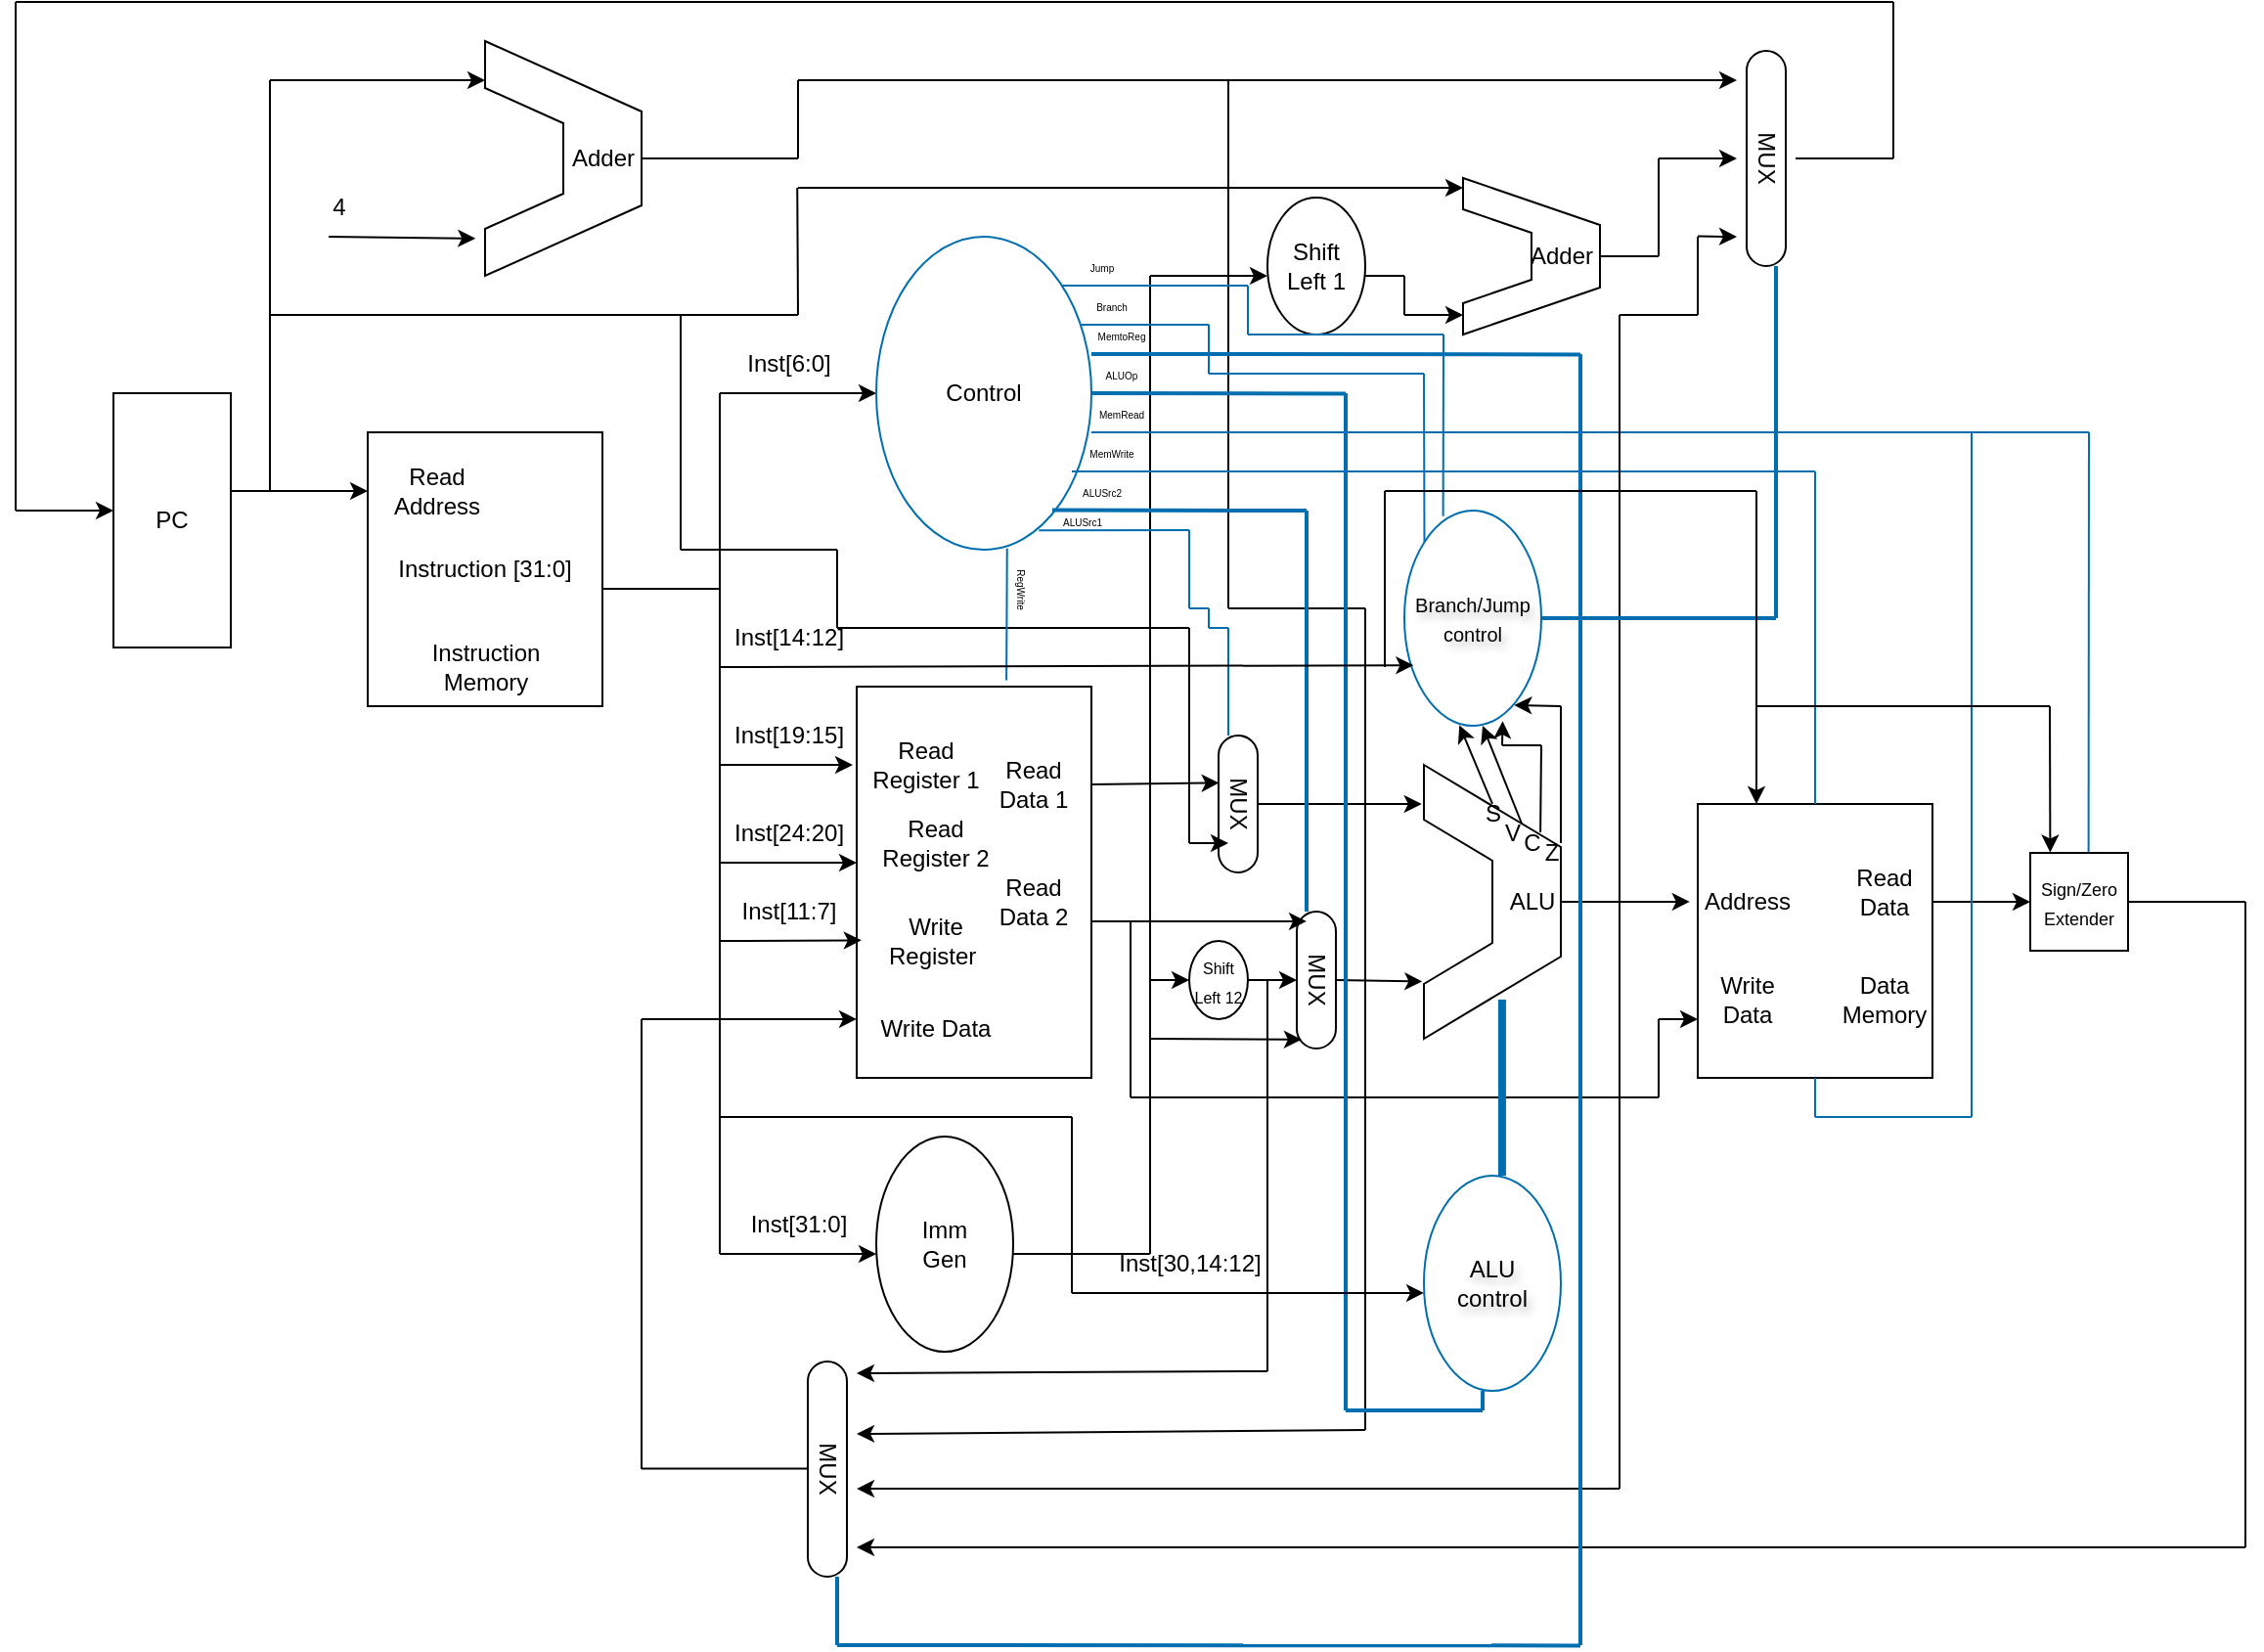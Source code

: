 <mxfile version="26.2.5">
  <diagram name="Page-1" id="1YUdudG6JT8FrjYO8UVq">
    <mxGraphModel dx="2456" dy="969" grid="1" gridSize="10" guides="1" tooltips="1" connect="1" arrows="1" fold="1" page="1" pageScale="1" pageWidth="850" pageHeight="1100" background="#ffffff" math="0" shadow="0">
      <root>
        <mxCell id="0" />
        <mxCell id="1" parent="0" />
        <mxCell id="JrE_k6nqY89Hddkw8lCs-2" value="PC" style="rounded=0;whiteSpace=wrap;html=1;rotation=0;fontColor=light-dark(#000000,#EDEDED);labelBackgroundColor=none;" parent="1" vertex="1">
          <mxGeometry x="50" y="240" width="60" height="130" as="geometry" />
        </mxCell>
        <mxCell id="JrE_k6nqY89Hddkw8lCs-3" value="Instruction [31:0]" style="rounded=0;whiteSpace=wrap;html=1;fontColor=light-dark(#000000,#EDEDED);labelBackgroundColor=none;" parent="1" vertex="1">
          <mxGeometry x="180" y="260" width="120" height="140" as="geometry" />
        </mxCell>
        <mxCell id="JrE_k6nqY89Hddkw8lCs-4" value="Read&lt;div&gt;Address&lt;/div&gt;" style="text;html=1;align=center;verticalAlign=middle;resizable=0;points=[];autosize=1;strokeColor=none;fillColor=none;fontColor=light-dark(#000000,#EDEDED);labelBackgroundColor=none;" parent="1" vertex="1">
          <mxGeometry x="180" y="270" width="70" height="40" as="geometry" />
        </mxCell>
        <mxCell id="JrE_k6nqY89Hddkw8lCs-5" value="Instruction&lt;div&gt;Memory&lt;/div&gt;" style="text;html=1;align=center;verticalAlign=middle;resizable=0;points=[];autosize=1;strokeColor=none;fillColor=none;fontColor=light-dark(#000000,#EDEDED);labelBackgroundColor=none;" parent="1" vertex="1">
          <mxGeometry x="200" y="360" width="80" height="40" as="geometry" />
        </mxCell>
        <mxCell id="JrE_k6nqY89Hddkw8lCs-6" value="" style="endArrow=classic;html=1;rounded=0;fontColor=light-dark(#000000,#EDEDED);labelBackgroundColor=none;" parent="1" edge="1">
          <mxGeometry width="50" height="50" relative="1" as="geometry">
            <mxPoint x="110" y="290" as="sourcePoint" />
            <mxPoint x="180" y="290" as="targetPoint" />
          </mxGeometry>
        </mxCell>
        <mxCell id="JrE_k6nqY89Hddkw8lCs-8" value="" style="endArrow=none;html=1;rounded=0;fontColor=light-dark(#000000,#EDEDED);labelBackgroundColor=none;" parent="1" edge="1">
          <mxGeometry width="50" height="50" relative="1" as="geometry">
            <mxPoint x="300" y="340" as="sourcePoint" />
            <mxPoint x="360" y="340" as="targetPoint" />
          </mxGeometry>
        </mxCell>
        <mxCell id="JrE_k6nqY89Hddkw8lCs-9" value="" style="endArrow=none;html=1;rounded=0;fontColor=light-dark(#000000,#EDEDED);labelBackgroundColor=none;" parent="1" edge="1">
          <mxGeometry width="50" height="50" relative="1" as="geometry">
            <mxPoint x="360" y="340" as="sourcePoint" />
            <mxPoint x="360" y="240" as="targetPoint" />
          </mxGeometry>
        </mxCell>
        <mxCell id="JrE_k6nqY89Hddkw8lCs-11" value="" style="endArrow=classic;html=1;rounded=0;fontColor=light-dark(#000000,#EDEDED);labelBackgroundColor=none;" parent="1" edge="1">
          <mxGeometry width="50" height="50" relative="1" as="geometry">
            <mxPoint x="360" y="240" as="sourcePoint" />
            <mxPoint x="440" y="240" as="targetPoint" />
          </mxGeometry>
        </mxCell>
        <mxCell id="JrE_k6nqY89Hddkw8lCs-12" value="&lt;font style=&quot;&quot;&gt;Control&lt;/font&gt;" style="ellipse;whiteSpace=wrap;html=1;fillColor=none;fontColor=light-dark(#000000,#EDEDED);strokeColor=#006EAF;labelBackgroundColor=none;" parent="1" vertex="1">
          <mxGeometry x="440" y="160" width="110" height="160" as="geometry" />
        </mxCell>
        <mxCell id="JrE_k6nqY89Hddkw8lCs-14" value="" style="endArrow=none;html=1;rounded=0;fontColor=light-dark(#000000,#EDEDED);labelBackgroundColor=none;" parent="1" edge="1">
          <mxGeometry width="50" height="50" relative="1" as="geometry">
            <mxPoint x="360" y="430" as="sourcePoint" />
            <mxPoint x="360" y="340" as="targetPoint" />
          </mxGeometry>
        </mxCell>
        <mxCell id="JrE_k6nqY89Hddkw8lCs-15" value="" style="rounded=0;whiteSpace=wrap;html=1;fontColor=light-dark(#000000,#EDEDED);labelBackgroundColor=none;" parent="1" vertex="1">
          <mxGeometry x="430" y="390" width="120" height="200" as="geometry" />
        </mxCell>
        <mxCell id="JrE_k6nqY89Hddkw8lCs-16" value="" style="endArrow=classic;html=1;rounded=0;fontColor=light-dark(#000000,#EDEDED);labelBackgroundColor=none;" parent="1" edge="1">
          <mxGeometry width="50" height="50" relative="1" as="geometry">
            <mxPoint x="360" y="430" as="sourcePoint" />
            <mxPoint x="428" y="430" as="targetPoint" />
          </mxGeometry>
        </mxCell>
        <mxCell id="JrE_k6nqY89Hddkw8lCs-17" value="" style="endArrow=none;html=1;rounded=0;fontColor=light-dark(#000000,#EDEDED);labelBackgroundColor=none;" parent="1" edge="1">
          <mxGeometry width="50" height="50" relative="1" as="geometry">
            <mxPoint x="360" y="480" as="sourcePoint" />
            <mxPoint x="360" y="430" as="targetPoint" />
          </mxGeometry>
        </mxCell>
        <mxCell id="JrE_k6nqY89Hddkw8lCs-18" value="" style="endArrow=classic;html=1;rounded=0;entryX=0;entryY=0.75;entryDx=0;entryDy=0;entryPerimeter=0;fontColor=light-dark(#000000,#EDEDED);labelBackgroundColor=none;" parent="1" target="JrE_k6nqY89Hddkw8lCs-22" edge="1">
          <mxGeometry width="50" height="50" relative="1" as="geometry">
            <mxPoint x="360" y="480" as="sourcePoint" />
            <mxPoint x="410" y="430" as="targetPoint" />
          </mxGeometry>
        </mxCell>
        <mxCell id="JrE_k6nqY89Hddkw8lCs-19" value="" style="endArrow=none;html=1;rounded=0;fontColor=light-dark(#000000,#EDEDED);labelBackgroundColor=none;" parent="1" edge="1">
          <mxGeometry width="50" height="50" relative="1" as="geometry">
            <mxPoint x="360" y="520" as="sourcePoint" />
            <mxPoint x="360" y="480" as="targetPoint" />
          </mxGeometry>
        </mxCell>
        <mxCell id="JrE_k6nqY89Hddkw8lCs-20" value="" style="endArrow=classic;html=1;rounded=0;entryX=-0.037;entryY=0.492;entryDx=0;entryDy=0;entryPerimeter=0;fontColor=light-dark(#000000,#EDEDED);labelBackgroundColor=none;" parent="1" target="JrE_k6nqY89Hddkw8lCs-23" edge="1">
          <mxGeometry width="50" height="50" relative="1" as="geometry">
            <mxPoint x="360" y="520" as="sourcePoint" />
            <mxPoint x="410" y="470" as="targetPoint" />
          </mxGeometry>
        </mxCell>
        <mxCell id="JrE_k6nqY89Hddkw8lCs-21" value="Read&lt;br&gt;Register 1" style="text;html=1;align=center;verticalAlign=middle;resizable=0;points=[];autosize=1;strokeColor=none;fillColor=none;fontColor=light-dark(#000000,#EDEDED);labelBackgroundColor=none;" parent="1" vertex="1">
          <mxGeometry x="425" y="410" width="80" height="40" as="geometry" />
        </mxCell>
        <mxCell id="JrE_k6nqY89Hddkw8lCs-22" value="Read&lt;br&gt;Register 2" style="text;html=1;align=center;verticalAlign=middle;resizable=0;points=[];autosize=1;strokeColor=none;fillColor=none;fontColor=light-dark(#000000,#EDEDED);labelBackgroundColor=none;" parent="1" vertex="1">
          <mxGeometry x="430" y="450" width="80" height="40" as="geometry" />
        </mxCell>
        <mxCell id="JrE_k6nqY89Hddkw8lCs-23" value="Write&lt;br&gt;Register&amp;nbsp;" style="text;html=1;align=center;verticalAlign=middle;resizable=0;points=[];autosize=1;strokeColor=none;fillColor=none;fontColor=light-dark(#000000,#EDEDED);labelBackgroundColor=none;" parent="1" vertex="1">
          <mxGeometry x="435" y="500" width="70" height="40" as="geometry" />
        </mxCell>
        <mxCell id="JrE_k6nqY89Hddkw8lCs-24" value="Write Data" style="text;html=1;align=center;verticalAlign=middle;resizable=0;points=[];autosize=1;strokeColor=none;fillColor=none;fontColor=light-dark(#000000,#EDEDED);labelBackgroundColor=none;" parent="1" vertex="1">
          <mxGeometry x="430" y="550" width="80" height="30" as="geometry" />
        </mxCell>
        <mxCell id="JrE_k6nqY89Hddkw8lCs-25" value="" style="endArrow=none;html=1;rounded=0;fontColor=light-dark(#000000,#EDEDED);labelBackgroundColor=none;" parent="1" edge="1">
          <mxGeometry width="50" height="50" relative="1" as="geometry">
            <mxPoint x="360" y="680" as="sourcePoint" />
            <mxPoint x="360" y="520" as="targetPoint" />
          </mxGeometry>
        </mxCell>
        <mxCell id="JrE_k6nqY89Hddkw8lCs-26" value="" style="endArrow=classic;html=1;rounded=0;fontColor=light-dark(#000000,#EDEDED);labelBackgroundColor=none;" parent="1" edge="1">
          <mxGeometry width="50" height="50" relative="1" as="geometry">
            <mxPoint x="360" y="680" as="sourcePoint" />
            <mxPoint x="440" y="680" as="targetPoint" />
          </mxGeometry>
        </mxCell>
        <mxCell id="JrE_k6nqY89Hddkw8lCs-27" value="Imm&lt;br&gt;Gen" style="ellipse;whiteSpace=wrap;html=1;fontColor=light-dark(#000000,#EDEDED);labelBackgroundColor=none;" parent="1" vertex="1">
          <mxGeometry x="440" y="620" width="70" height="110" as="geometry" />
        </mxCell>
        <mxCell id="JrE_k6nqY89Hddkw8lCs-28" value="Inst[6:0]" style="text;html=1;align=center;verticalAlign=middle;resizable=0;points=[];autosize=1;strokeColor=none;fillColor=none;fontColor=light-dark(#000000,#EDEDED);labelBackgroundColor=none;" parent="1" vertex="1">
          <mxGeometry x="360" y="210" width="70" height="30" as="geometry" />
        </mxCell>
        <mxCell id="JrE_k6nqY89Hddkw8lCs-29" value="Inst[19:15]" style="text;html=1;align=center;verticalAlign=middle;resizable=0;points=[];autosize=1;strokeColor=none;fillColor=none;fontColor=light-dark(#000000,#EDEDED);labelBackgroundColor=none;" parent="1" vertex="1">
          <mxGeometry x="355" y="400" width="80" height="30" as="geometry" />
        </mxCell>
        <mxCell id="JrE_k6nqY89Hddkw8lCs-30" value="Inst[24:20]" style="text;html=1;align=center;verticalAlign=middle;resizable=0;points=[];autosize=1;strokeColor=none;fillColor=none;fontColor=light-dark(#000000,#EDEDED);labelBackgroundColor=none;" parent="1" vertex="1">
          <mxGeometry x="355" y="450" width="80" height="30" as="geometry" />
        </mxCell>
        <mxCell id="JrE_k6nqY89Hddkw8lCs-31" value="Inst[11:7]" style="text;html=1;align=center;verticalAlign=middle;resizable=0;points=[];autosize=1;strokeColor=none;fillColor=none;fontColor=light-dark(#000000,#EDEDED);labelBackgroundColor=none;" parent="1" vertex="1">
          <mxGeometry x="360" y="490" width="70" height="30" as="geometry" />
        </mxCell>
        <mxCell id="JrE_k6nqY89Hddkw8lCs-32" value="Inst[31:0]" style="text;html=1;align=center;verticalAlign=middle;resizable=0;points=[];autosize=1;strokeColor=none;fillColor=none;fontColor=light-dark(#000000,#EDEDED);labelBackgroundColor=none;" parent="1" vertex="1">
          <mxGeometry x="365" y="650" width="70" height="30" as="geometry" />
        </mxCell>
        <mxCell id="JrE_k6nqY89Hddkw8lCs-34" value="" style="shape=stencil(tZXRjoIwEEW/pq+bQsPq6wb1PyqOS2NtSdvV3b93oGCs0I0IJISkc7mHIb1DCcttySsgKS0J25A0TSjFO66vT2tuKyicL164EXwvwSvWGX2Cqzi4liFUCUa4WmVbQr/wmfpieaGVQojQygbKg44wLhR66a+Hta//C1YV8s/gwLRNNtXd68yPbAFqskSnIbPre95OZ6KGvSaL7NQ81ORNJsuxEgsxy/e8OH0b/aMOfVdUO2oDA8JdFlL6AYt9YMXruesJnXzWF/h/moawnVsK9eC+/wxaP5sKWI0FPGWMTvOvx9qz0P+ZTfOzsf7Q/sL+FVLbaHKwHgkPHguDmWs8vcQ2VX+ONIUb);whiteSpace=wrap;html=1;fontColor=light-dark(#000000,#EDEDED);labelBackgroundColor=none;" parent="1" vertex="1">
          <mxGeometry x="720" y="430" width="70" height="140" as="geometry" />
        </mxCell>
        <mxCell id="JrE_k6nqY89Hddkw8lCs-35" value="Read&lt;br&gt;Data 1" style="text;html=1;align=center;verticalAlign=middle;resizable=0;points=[];autosize=1;strokeColor=none;fillColor=none;fontColor=light-dark(#000000,#EDEDED);labelBackgroundColor=none;" parent="1" vertex="1">
          <mxGeometry x="490" y="420" width="60" height="40" as="geometry" />
        </mxCell>
        <mxCell id="JrE_k6nqY89Hddkw8lCs-36" value="Read&lt;br&gt;Data 2" style="text;html=1;align=center;verticalAlign=middle;resizable=0;points=[];autosize=1;strokeColor=none;fillColor=none;fontColor=light-dark(#000000,#EDEDED);labelBackgroundColor=none;" parent="1" vertex="1">
          <mxGeometry x="490" y="480" width="60" height="40" as="geometry" />
        </mxCell>
        <mxCell id="JrE_k6nqY89Hddkw8lCs-37" value="MUX" style="rounded=1;whiteSpace=wrap;html=1;arcSize=50;rotation=90;direction=east;fontColor=light-dark(#000000,#EDEDED);labelBackgroundColor=none;" parent="1" vertex="1">
          <mxGeometry x="590" y="440" width="70" height="20" as="geometry" />
        </mxCell>
        <mxCell id="JrE_k6nqY89Hddkw8lCs-38" value="" style="endArrow=none;html=1;rounded=0;fontColor=light-dark(#000000,#EDEDED);labelBackgroundColor=none;" parent="1" edge="1">
          <mxGeometry width="50" height="50" relative="1" as="geometry">
            <mxPoint x="130" y="290" as="sourcePoint" />
            <mxPoint x="130" y="80" as="targetPoint" />
          </mxGeometry>
        </mxCell>
        <mxCell id="JrE_k6nqY89Hddkw8lCs-39" value="" style="endArrow=classic;html=1;rounded=0;fontColor=light-dark(#000000,#EDEDED);labelBackgroundColor=none;" parent="1" edge="1">
          <mxGeometry width="50" height="50" relative="1" as="geometry">
            <mxPoint x="130" y="80" as="sourcePoint" />
            <mxPoint x="240" y="80" as="targetPoint" />
          </mxGeometry>
        </mxCell>
        <mxCell id="JrE_k6nqY89Hddkw8lCs-40" value="" style="endArrow=classic;html=1;rounded=0;entryX=-0.061;entryY=0.841;entryDx=0;entryDy=0;entryPerimeter=0;fontColor=light-dark(#000000,#EDEDED);labelBackgroundColor=none;" parent="1" target="JrE_k6nqY89Hddkw8lCs-41" edge="1">
          <mxGeometry width="50" height="50" relative="1" as="geometry">
            <mxPoint x="160" y="160" as="sourcePoint" />
            <mxPoint x="230" y="160" as="targetPoint" />
          </mxGeometry>
        </mxCell>
        <mxCell id="JrE_k6nqY89Hddkw8lCs-41" value="" style="shape=stencil(tZXRjoIwEEW/pq+bQsPq6wb1PyqOS2NtSdvV3b93oGCs0I0IJISkc7mHIb1DCcttySsgKS0J25A0TSjFO66vT2tuKyicL164EXwvwSvWGX2Cqzi4liFUCUa4WmVbQr/wmfpieaGVQojQygbKg44wLhR66a+Hta//C1YV8s/gwLRNNtXd68yPbAFqskSnIbPre95OZ6KGvSaL7NQ81ORNJsuxEgsxy/e8OH0b/aMOfVdUO2oDA8JdFlL6AYt9YMXruesJnXzWF/h/moawnVsK9eC+/wxaP5sKWI0FPGWMTvOvx9qz0P+ZTfOzsf7Q/sL+FVLbaHKwHgkPHguDmWs8vcQ2VX+ONIUb);whiteSpace=wrap;html=1;fontColor=light-dark(#000000,#EDEDED);labelBackgroundColor=none;" parent="1" vertex="1">
          <mxGeometry x="240" y="60" width="80" height="120" as="geometry" />
        </mxCell>
        <mxCell id="JrE_k6nqY89Hddkw8lCs-42" value="4" style="text;html=1;align=center;verticalAlign=middle;resizable=0;points=[];autosize=1;strokeColor=none;fillColor=none;fontColor=light-dark(#000000,#EDEDED);labelBackgroundColor=none;" parent="1" vertex="1">
          <mxGeometry x="150" y="130" width="30" height="30" as="geometry" />
        </mxCell>
        <mxCell id="JrE_k6nqY89Hddkw8lCs-43" value="Adder" style="text;html=1;align=center;verticalAlign=middle;resizable=0;points=[];autosize=1;strokeColor=none;fillColor=none;fontColor=light-dark(#000000,#EDEDED);labelBackgroundColor=none;" parent="1" vertex="1">
          <mxGeometry x="270" y="105" width="60" height="30" as="geometry" />
        </mxCell>
        <mxCell id="JrE_k6nqY89Hddkw8lCs-45" value="" style="endArrow=none;html=1;rounded=0;fontColor=light-dark(#000000,#EDEDED);labelBackgroundColor=none;" parent="1" edge="1">
          <mxGeometry width="50" height="50" relative="1" as="geometry">
            <mxPoint x="320" y="120" as="sourcePoint" />
            <mxPoint x="400" y="120" as="targetPoint" />
          </mxGeometry>
        </mxCell>
        <mxCell id="JrE_k6nqY89Hddkw8lCs-46" value="" style="endArrow=none;html=1;rounded=0;fontColor=light-dark(#000000,#EDEDED);labelBackgroundColor=none;" parent="1" edge="1">
          <mxGeometry width="50" height="50" relative="1" as="geometry">
            <mxPoint x="400" y="120" as="sourcePoint" />
            <mxPoint x="400" y="80" as="targetPoint" />
          </mxGeometry>
        </mxCell>
        <mxCell id="JrE_k6nqY89Hddkw8lCs-47" value="" style="endArrow=classic;html=1;rounded=0;fontColor=light-dark(#000000,#EDEDED);labelBackgroundColor=none;" parent="1" edge="1">
          <mxGeometry width="50" height="50" relative="1" as="geometry">
            <mxPoint x="400" y="80" as="sourcePoint" />
            <mxPoint x="880" y="80" as="targetPoint" />
          </mxGeometry>
        </mxCell>
        <mxCell id="JrE_k6nqY89Hddkw8lCs-48" value="" style="endArrow=none;html=1;rounded=0;fontColor=light-dark(#000000,#EDEDED);labelBackgroundColor=none;" parent="1" edge="1">
          <mxGeometry width="50" height="50" relative="1" as="geometry">
            <mxPoint x="130" y="200" as="sourcePoint" />
            <mxPoint x="400" y="200" as="targetPoint" />
          </mxGeometry>
        </mxCell>
        <mxCell id="JrE_k6nqY89Hddkw8lCs-49" value="" style="endArrow=none;html=1;rounded=0;fontColor=light-dark(#000000,#EDEDED);labelBackgroundColor=none;" parent="1" edge="1">
          <mxGeometry width="50" height="50" relative="1" as="geometry">
            <mxPoint x="400" y="200" as="sourcePoint" />
            <mxPoint x="399.62" y="135" as="targetPoint" />
          </mxGeometry>
        </mxCell>
        <mxCell id="JrE_k6nqY89Hddkw8lCs-51" value="" style="endArrow=none;html=1;rounded=0;fontColor=light-dark(#000000,#EDEDED);labelBackgroundColor=none;" parent="1" edge="1">
          <mxGeometry width="50" height="50" relative="1" as="geometry">
            <mxPoint x="510" y="680" as="sourcePoint" />
            <mxPoint x="580" y="680" as="targetPoint" />
          </mxGeometry>
        </mxCell>
        <mxCell id="JrE_k6nqY89Hddkw8lCs-52" value="" style="endArrow=none;html=1;rounded=0;fontColor=light-dark(#000000,#EDEDED);labelBackgroundColor=none;" parent="1" edge="1">
          <mxGeometry width="50" height="50" relative="1" as="geometry">
            <mxPoint x="580" y="680" as="sourcePoint" />
            <mxPoint x="580" y="180" as="targetPoint" />
          </mxGeometry>
        </mxCell>
        <mxCell id="JrE_k6nqY89Hddkw8lCs-53" value="" style="endArrow=classic;html=1;rounded=0;fontColor=light-dark(#000000,#EDEDED);labelBackgroundColor=none;" parent="1" edge="1">
          <mxGeometry width="50" height="50" relative="1" as="geometry">
            <mxPoint x="400" y="135" as="sourcePoint" />
            <mxPoint x="740" y="135" as="targetPoint" />
          </mxGeometry>
        </mxCell>
        <mxCell id="JrE_k6nqY89Hddkw8lCs-54" value="" style="endArrow=classic;html=1;rounded=0;fontColor=light-dark(#000000,#EDEDED);labelBackgroundColor=none;" parent="1" edge="1">
          <mxGeometry width="50" height="50" relative="1" as="geometry">
            <mxPoint x="580" y="180" as="sourcePoint" />
            <mxPoint x="640" y="180" as="targetPoint" />
          </mxGeometry>
        </mxCell>
        <mxCell id="JrE_k6nqY89Hddkw8lCs-55" value="Shift&lt;br&gt;Left 1" style="ellipse;whiteSpace=wrap;html=1;fontColor=light-dark(#000000,#EDEDED);labelBackgroundColor=none;" parent="1" vertex="1">
          <mxGeometry x="640" y="140" width="50" height="70" as="geometry" />
        </mxCell>
        <mxCell id="JrE_k6nqY89Hddkw8lCs-57" value="" style="shape=stencil(tZXRjoIwEEW/pq+bQsPq6wb1PyqOS2NtSdvV3b93oGCs0I0IJISkc7mHIb1DCcttySsgKS0J25A0TSjFO66vT2tuKyicL164EXwvwSvWGX2Cqzi4liFUCUa4WmVbQr/wmfpieaGVQojQygbKg44wLhR66a+Hta//C1YV8s/gwLRNNtXd68yPbAFqskSnIbPre95OZ6KGvSaL7NQ81ORNJsuxEgsxy/e8OH0b/aMOfVdUO2oDA8JdFlL6AYt9YMXruesJnXzWF/h/moawnVsK9eC+/wxaP5sKWI0FPGWMTvOvx9qz0P+ZTfOzsf7Q/sL+FVLbaHKwHgkPHguDmWs8vcQ2VX+ONIUb);whiteSpace=wrap;html=1;fontColor=light-dark(#000000,#EDEDED);labelBackgroundColor=none;" parent="1" vertex="1">
          <mxGeometry x="740" y="130" width="70" height="80" as="geometry" />
        </mxCell>
        <mxCell id="JrE_k6nqY89Hddkw8lCs-58" value="" style="endArrow=none;html=1;rounded=0;fontColor=light-dark(#000000,#EDEDED);labelBackgroundColor=none;" parent="1" edge="1">
          <mxGeometry width="50" height="50" relative="1" as="geometry">
            <mxPoint x="690" y="180" as="sourcePoint" />
            <mxPoint x="710" y="180" as="targetPoint" />
          </mxGeometry>
        </mxCell>
        <mxCell id="JrE_k6nqY89Hddkw8lCs-59" value="" style="endArrow=none;html=1;rounded=0;fontColor=light-dark(#000000,#EDEDED);labelBackgroundColor=none;" parent="1" edge="1">
          <mxGeometry width="50" height="50" relative="1" as="geometry">
            <mxPoint x="710" y="200" as="sourcePoint" />
            <mxPoint x="710" y="180" as="targetPoint" />
          </mxGeometry>
        </mxCell>
        <mxCell id="JrE_k6nqY89Hddkw8lCs-60" value="" style="endArrow=classic;html=1;rounded=0;entryX=0;entryY=0.875;entryDx=0;entryDy=0;entryPerimeter=0;fontColor=light-dark(#000000,#EDEDED);labelBackgroundColor=none;" parent="1" target="JrE_k6nqY89Hddkw8lCs-57" edge="1">
          <mxGeometry width="50" height="50" relative="1" as="geometry">
            <mxPoint x="710" y="200" as="sourcePoint" />
            <mxPoint x="740" y="190" as="targetPoint" />
          </mxGeometry>
        </mxCell>
        <mxCell id="JrE_k6nqY89Hddkw8lCs-61" value="Adder" style="text;html=1;align=center;verticalAlign=middle;resizable=0;points=[];autosize=1;strokeColor=none;fillColor=none;fontColor=light-dark(#000000,#EDEDED);labelBackgroundColor=none;" parent="1" vertex="1">
          <mxGeometry x="760" y="155" width="60" height="30" as="geometry" />
        </mxCell>
        <mxCell id="JrE_k6nqY89Hddkw8lCs-63" value="" style="endArrow=classic;html=1;rounded=0;entryX=0.346;entryY=0.983;entryDx=0;entryDy=0;entryPerimeter=0;fontColor=light-dark(#000000,#EDEDED);labelBackgroundColor=none;" parent="1" target="JrE_k6nqY89Hddkw8lCs-37" edge="1">
          <mxGeometry width="50" height="50" relative="1" as="geometry">
            <mxPoint x="550" y="440" as="sourcePoint" />
            <mxPoint x="620" y="440" as="targetPoint" />
          </mxGeometry>
        </mxCell>
        <mxCell id="JrE_k6nqY89Hddkw8lCs-64" value="" style="endArrow=none;html=1;rounded=0;fontColor=light-dark(#000000,#EDEDED);labelBackgroundColor=none;" parent="1" edge="1">
          <mxGeometry width="50" height="50" relative="1" as="geometry">
            <mxPoint x="340" y="320" as="sourcePoint" />
            <mxPoint x="340" y="200" as="targetPoint" />
          </mxGeometry>
        </mxCell>
        <mxCell id="JrE_k6nqY89Hddkw8lCs-66" value="" style="endArrow=none;html=1;rounded=0;fontColor=light-dark(#000000,#EDEDED);labelBackgroundColor=none;" parent="1" edge="1">
          <mxGeometry width="50" height="50" relative="1" as="geometry">
            <mxPoint x="340" y="320" as="sourcePoint" />
            <mxPoint x="420" y="320" as="targetPoint" />
          </mxGeometry>
        </mxCell>
        <mxCell id="JrE_k6nqY89Hddkw8lCs-67" value="" style="endArrow=none;html=1;rounded=0;fontColor=light-dark(#000000,#EDEDED);labelBackgroundColor=none;" parent="1" edge="1">
          <mxGeometry width="50" height="50" relative="1" as="geometry">
            <mxPoint x="420" y="360" as="sourcePoint" />
            <mxPoint x="420" y="320" as="targetPoint" />
          </mxGeometry>
        </mxCell>
        <mxCell id="JrE_k6nqY89Hddkw8lCs-68" value="" style="endArrow=none;html=1;rounded=0;fontColor=light-dark(#000000,#EDEDED);labelBackgroundColor=none;" parent="1" edge="1">
          <mxGeometry width="50" height="50" relative="1" as="geometry">
            <mxPoint x="420" y="360" as="sourcePoint" />
            <mxPoint x="600" y="360" as="targetPoint" />
          </mxGeometry>
        </mxCell>
        <mxCell id="JrE_k6nqY89Hddkw8lCs-69" value="" style="endArrow=none;html=1;rounded=0;fontColor=light-dark(#000000,#EDEDED);labelBackgroundColor=none;" parent="1" edge="1">
          <mxGeometry width="50" height="50" relative="1" as="geometry">
            <mxPoint x="600" y="470" as="sourcePoint" />
            <mxPoint x="600" y="360" as="targetPoint" />
          </mxGeometry>
        </mxCell>
        <mxCell id="JrE_k6nqY89Hddkw8lCs-70" value="" style="endArrow=classic;html=1;rounded=0;fontColor=light-dark(#000000,#EDEDED);labelBackgroundColor=none;" parent="1" edge="1">
          <mxGeometry width="50" height="50" relative="1" as="geometry">
            <mxPoint x="600" y="470" as="sourcePoint" />
            <mxPoint x="620" y="470" as="targetPoint" />
          </mxGeometry>
        </mxCell>
        <mxCell id="JrE_k6nqY89Hddkw8lCs-71" value="MUX" style="rounded=1;whiteSpace=wrap;html=1;arcSize=50;rotation=90;direction=east;fontColor=light-dark(#000000,#EDEDED);labelBackgroundColor=none;" parent="1" vertex="1">
          <mxGeometry x="630" y="530" width="70" height="20" as="geometry" />
        </mxCell>
        <mxCell id="JrE_k6nqY89Hddkw8lCs-72" value="" style="endArrow=classic;html=1;rounded=0;entryX=0.934;entryY=0.877;entryDx=0;entryDy=0;entryPerimeter=0;fontColor=light-dark(#000000,#EDEDED);labelBackgroundColor=none;" parent="1" target="JrE_k6nqY89Hddkw8lCs-71" edge="1">
          <mxGeometry width="50" height="50" relative="1" as="geometry">
            <mxPoint x="580" y="570" as="sourcePoint" />
            <mxPoint x="630" y="520" as="targetPoint" />
          </mxGeometry>
        </mxCell>
        <mxCell id="JrE_k6nqY89Hddkw8lCs-73" value="&lt;font style=&quot;font-size: 8px;&quot;&gt;Shift&lt;br&gt;Left 12&lt;/font&gt;" style="ellipse;whiteSpace=wrap;html=1;fontColor=light-dark(#000000,#EDEDED);labelBackgroundColor=none;" parent="1" vertex="1">
          <mxGeometry x="600" y="520" width="30" height="40" as="geometry" />
        </mxCell>
        <mxCell id="JrE_k6nqY89Hddkw8lCs-74" value="" style="endArrow=classic;html=1;rounded=0;entryX=0;entryY=0.5;entryDx=0;entryDy=0;fontColor=light-dark(#000000,#EDEDED);labelBackgroundColor=none;" parent="1" target="JrE_k6nqY89Hddkw8lCs-73" edge="1">
          <mxGeometry width="50" height="50" relative="1" as="geometry">
            <mxPoint x="580" y="540" as="sourcePoint" />
            <mxPoint x="630" y="490" as="targetPoint" />
          </mxGeometry>
        </mxCell>
        <mxCell id="JrE_k6nqY89Hddkw8lCs-75" value="" style="endArrow=classic;html=1;rounded=0;entryX=0.5;entryY=1;entryDx=0;entryDy=0;exitX=1;exitY=0.5;exitDx=0;exitDy=0;fontColor=light-dark(#000000,#EDEDED);labelBackgroundColor=none;" parent="1" source="JrE_k6nqY89Hddkw8lCs-73" target="JrE_k6nqY89Hddkw8lCs-71" edge="1">
          <mxGeometry width="50" height="50" relative="1" as="geometry">
            <mxPoint x="630" y="545" as="sourcePoint" />
            <mxPoint x="680" y="495" as="targetPoint" />
          </mxGeometry>
        </mxCell>
        <mxCell id="JrE_k6nqY89Hddkw8lCs-76" value="" style="endArrow=classic;html=1;rounded=0;entryX=0.071;entryY=0.75;entryDx=0;entryDy=0;entryPerimeter=0;fontColor=light-dark(#000000,#EDEDED);labelBackgroundColor=none;" parent="1" target="JrE_k6nqY89Hddkw8lCs-71" edge="1">
          <mxGeometry width="50" height="50" relative="1" as="geometry">
            <mxPoint x="550" y="510" as="sourcePoint" />
            <mxPoint x="600" y="460" as="targetPoint" />
          </mxGeometry>
        </mxCell>
        <mxCell id="JrE_k6nqY89Hddkw8lCs-77" value="ALU" style="text;html=1;align=center;verticalAlign=middle;resizable=0;points=[];autosize=1;strokeColor=none;fillColor=none;fontColor=light-dark(#000000,#EDEDED);labelBackgroundColor=none;" parent="1" vertex="1">
          <mxGeometry x="750" y="485" width="50" height="30" as="geometry" />
        </mxCell>
        <mxCell id="JrE_k6nqY89Hddkw8lCs-78" value="" style="endArrow=classic;html=1;rounded=0;exitX=0.5;exitY=0;exitDx=0;exitDy=0;entryX=-0.016;entryY=0.143;entryDx=0;entryDy=0;entryPerimeter=0;fontColor=light-dark(#000000,#EDEDED);labelBackgroundColor=none;" parent="1" source="JrE_k6nqY89Hddkw8lCs-37" target="JrE_k6nqY89Hddkw8lCs-34" edge="1">
          <mxGeometry width="50" height="50" relative="1" as="geometry">
            <mxPoint x="640" y="450" as="sourcePoint" />
            <mxPoint x="690" y="400" as="targetPoint" />
          </mxGeometry>
        </mxCell>
        <mxCell id="JrE_k6nqY89Hddkw8lCs-79" value="" style="endArrow=classic;html=1;rounded=0;exitX=0.5;exitY=0;exitDx=0;exitDy=0;entryX=-0.012;entryY=0.791;entryDx=0;entryDy=0;entryPerimeter=0;fontColor=light-dark(#000000,#EDEDED);labelBackgroundColor=none;" parent="1" source="JrE_k6nqY89Hddkw8lCs-71" target="JrE_k6nqY89Hddkw8lCs-34" edge="1">
          <mxGeometry width="50" height="50" relative="1" as="geometry">
            <mxPoint x="680" y="540.45" as="sourcePoint" />
            <mxPoint x="710" y="540" as="targetPoint" />
          </mxGeometry>
        </mxCell>
        <mxCell id="JrE_k6nqY89Hddkw8lCs-80" value="" style="rounded=0;whiteSpace=wrap;html=1;fontColor=light-dark(#000000,#EDEDED);labelBackgroundColor=none;" parent="1" vertex="1">
          <mxGeometry x="860" y="450" width="120" height="140" as="geometry" />
        </mxCell>
        <mxCell id="JrE_k6nqY89Hddkw8lCs-81" value="" style="endArrow=classic;html=1;rounded=0;entryX=-0.034;entryY=0.357;entryDx=0;entryDy=0;entryPerimeter=0;fontColor=light-dark(#000000,#EDEDED);labelBackgroundColor=none;" parent="1" target="JrE_k6nqY89Hddkw8lCs-80" edge="1">
          <mxGeometry width="50" height="50" relative="1" as="geometry">
            <mxPoint x="790" y="500" as="sourcePoint" />
            <mxPoint x="840" y="450" as="targetPoint" />
          </mxGeometry>
        </mxCell>
        <mxCell id="JrE_k6nqY89Hddkw8lCs-82" value="Address" style="text;html=1;align=center;verticalAlign=middle;resizable=0;points=[];autosize=1;strokeColor=none;fillColor=none;fontColor=light-dark(#000000,#EDEDED);labelBackgroundColor=none;" parent="1" vertex="1">
          <mxGeometry x="850" y="485" width="70" height="30" as="geometry" />
        </mxCell>
        <mxCell id="JrE_k6nqY89Hddkw8lCs-83" value="Write&lt;br&gt;Data" style="text;html=1;align=center;verticalAlign=middle;resizable=0;points=[];autosize=1;strokeColor=none;fillColor=none;fontColor=light-dark(#000000,#EDEDED);labelBackgroundColor=none;" parent="1" vertex="1">
          <mxGeometry x="860" y="530" width="50" height="40" as="geometry" />
        </mxCell>
        <mxCell id="JrE_k6nqY89Hddkw8lCs-84" value="Read&lt;div&gt;Data&lt;/div&gt;" style="text;html=1;align=center;verticalAlign=middle;resizable=0;points=[];autosize=1;strokeColor=none;fillColor=none;fontColor=light-dark(#000000,#EDEDED);labelBackgroundColor=none;" parent="1" vertex="1">
          <mxGeometry x="930" y="475" width="50" height="40" as="geometry" />
        </mxCell>
        <mxCell id="JrE_k6nqY89Hddkw8lCs-85" value="Data&lt;br&gt;Memory" style="text;html=1;align=center;verticalAlign=middle;resizable=0;points=[];autosize=1;strokeColor=none;fillColor=none;fontColor=light-dark(#000000,#EDEDED);labelBackgroundColor=none;" parent="1" vertex="1">
          <mxGeometry x="920" y="530" width="70" height="40" as="geometry" />
        </mxCell>
        <mxCell id="JrE_k6nqY89Hddkw8lCs-86" value="" style="endArrow=none;html=1;rounded=0;fontColor=light-dark(#000000,#EDEDED);labelBackgroundColor=none;" parent="1" edge="1">
          <mxGeometry width="50" height="50" relative="1" as="geometry">
            <mxPoint x="570" y="600" as="sourcePoint" />
            <mxPoint x="570" y="510" as="targetPoint" />
          </mxGeometry>
        </mxCell>
        <mxCell id="JrE_k6nqY89Hddkw8lCs-87" value="" style="endArrow=none;html=1;rounded=0;fontColor=light-dark(#000000,#EDEDED);labelBackgroundColor=none;" parent="1" edge="1">
          <mxGeometry width="50" height="50" relative="1" as="geometry">
            <mxPoint x="570" y="600" as="sourcePoint" />
            <mxPoint x="840" y="600" as="targetPoint" />
          </mxGeometry>
        </mxCell>
        <mxCell id="JrE_k6nqY89Hddkw8lCs-88" value="" style="endArrow=none;html=1;rounded=0;fontColor=light-dark(#000000,#EDEDED);labelBackgroundColor=none;" parent="1" edge="1">
          <mxGeometry width="50" height="50" relative="1" as="geometry">
            <mxPoint x="840" y="600" as="sourcePoint" />
            <mxPoint x="840" y="560" as="targetPoint" />
          </mxGeometry>
        </mxCell>
        <mxCell id="JrE_k6nqY89Hddkw8lCs-89" value="" style="endArrow=classic;html=1;rounded=0;entryX=0;entryY=0.75;entryDx=0;entryDy=0;entryPerimeter=0;fontColor=light-dark(#000000,#EDEDED);labelBackgroundColor=none;" parent="1" target="JrE_k6nqY89Hddkw8lCs-83" edge="1">
          <mxGeometry width="50" height="50" relative="1" as="geometry">
            <mxPoint x="840" y="560" as="sourcePoint" />
            <mxPoint x="890" y="510" as="targetPoint" />
          </mxGeometry>
        </mxCell>
        <mxCell id="JrE_k6nqY89Hddkw8lCs-90" value="" style="endArrow=classic;html=1;rounded=0;fontColor=light-dark(#000000,#EDEDED);labelBackgroundColor=none;" parent="1" edge="1">
          <mxGeometry width="50" height="50" relative="1" as="geometry">
            <mxPoint x="980" y="500" as="sourcePoint" />
            <mxPoint x="1030" y="500" as="targetPoint" />
          </mxGeometry>
        </mxCell>
        <mxCell id="JrE_k6nqY89Hddkw8lCs-91" value="&lt;font style=&quot;font-size: 9px;&quot;&gt;Sign/Zero&lt;br&gt;Extender&lt;/font&gt;" style="rounded=0;whiteSpace=wrap;html=1;fontColor=light-dark(#000000,#EDEDED);labelBackgroundColor=none;" parent="1" vertex="1">
          <mxGeometry x="1030" y="475" width="50" height="50" as="geometry" />
        </mxCell>
        <mxCell id="JrE_k6nqY89Hddkw8lCs-92" value="" style="endArrow=none;html=1;rounded=0;fontColor=light-dark(#000000,#EDEDED);labelBackgroundColor=none;" parent="1" edge="1">
          <mxGeometry width="50" height="50" relative="1" as="geometry">
            <mxPoint x="1080" y="500" as="sourcePoint" />
            <mxPoint x="1140" y="500" as="targetPoint" />
          </mxGeometry>
        </mxCell>
        <mxCell id="JrE_k6nqY89Hddkw8lCs-93" value="" style="endArrow=none;html=1;rounded=0;fontColor=light-dark(#000000,#EDEDED);labelBackgroundColor=none;" parent="1" edge="1">
          <mxGeometry width="50" height="50" relative="1" as="geometry">
            <mxPoint x="1140" y="830" as="sourcePoint" />
            <mxPoint x="1140" y="500" as="targetPoint" />
          </mxGeometry>
        </mxCell>
        <mxCell id="JrE_k6nqY89Hddkw8lCs-95" value="" style="endArrow=none;html=1;rounded=0;fontColor=light-dark(#000000,#EDEDED);labelBackgroundColor=none;" parent="1" edge="1">
          <mxGeometry width="50" height="50" relative="1" as="geometry">
            <mxPoint x="820" y="770" as="sourcePoint" />
            <mxPoint x="820" y="500" as="targetPoint" />
          </mxGeometry>
        </mxCell>
        <mxCell id="JrE_k6nqY89Hddkw8lCs-96" value="" style="endArrow=none;html=1;rounded=0;fontColor=light-dark(#000000,#EDEDED);labelBackgroundColor=none;" parent="1" edge="1">
          <mxGeometry width="50" height="50" relative="1" as="geometry">
            <mxPoint x="820" y="770" as="sourcePoint" />
            <mxPoint x="820" y="770" as="targetPoint" />
            <Array as="points">
              <mxPoint x="820" y="800" />
            </Array>
          </mxGeometry>
        </mxCell>
        <mxCell id="JrE_k6nqY89Hddkw8lCs-97" value="" style="endArrow=none;html=1;rounded=0;fontColor=light-dark(#000000,#EDEDED);labelBackgroundColor=none;" parent="1" edge="1">
          <mxGeometry width="50" height="50" relative="1" as="geometry">
            <mxPoint x="640" y="740" as="sourcePoint" />
            <mxPoint x="640" y="540" as="targetPoint" />
          </mxGeometry>
        </mxCell>
        <mxCell id="JrE_k6nqY89Hddkw8lCs-99" value="MUX" style="rounded=1;whiteSpace=wrap;html=1;arcSize=50;rotation=90;direction=east;fontColor=light-dark(#000000,#EDEDED);labelBackgroundColor=none;" parent="1" vertex="1">
          <mxGeometry x="360" y="780" width="110" height="20" as="geometry" />
        </mxCell>
        <mxCell id="JrE_k6nqY89Hddkw8lCs-100" value="" style="endArrow=none;html=1;rounded=0;fontColor=light-dark(#000000,#EDEDED);labelBackgroundColor=none;" parent="1" edge="1">
          <mxGeometry width="50" height="50" relative="1" as="geometry">
            <mxPoint x="320" y="789.75" as="sourcePoint" />
            <mxPoint x="405" y="789.75" as="targetPoint" />
          </mxGeometry>
        </mxCell>
        <mxCell id="JrE_k6nqY89Hddkw8lCs-101" value="" style="endArrow=none;html=1;rounded=0;fontColor=light-dark(#000000,#EDEDED);labelBackgroundColor=none;" parent="1" edge="1">
          <mxGeometry width="50" height="50" relative="1" as="geometry">
            <mxPoint x="620" y="350" as="sourcePoint" />
            <mxPoint x="620" y="80" as="targetPoint" />
          </mxGeometry>
        </mxCell>
        <mxCell id="JrE_k6nqY89Hddkw8lCs-102" value="" style="endArrow=none;html=1;rounded=0;fontColor=light-dark(#000000,#EDEDED);labelBackgroundColor=none;" parent="1" edge="1">
          <mxGeometry width="50" height="50" relative="1" as="geometry">
            <mxPoint x="620" y="350" as="sourcePoint" />
            <mxPoint x="690" y="350" as="targetPoint" />
          </mxGeometry>
        </mxCell>
        <mxCell id="JrE_k6nqY89Hddkw8lCs-103" value="" style="endArrow=none;html=1;rounded=0;fontColor=light-dark(#000000,#EDEDED);labelBackgroundColor=none;" parent="1" edge="1">
          <mxGeometry width="50" height="50" relative="1" as="geometry">
            <mxPoint x="690" y="770" as="sourcePoint" />
            <mxPoint x="690" y="350" as="targetPoint" />
          </mxGeometry>
        </mxCell>
        <mxCell id="JrE_k6nqY89Hddkw8lCs-106" value="" style="endArrow=none;html=1;rounded=0;fontColor=light-dark(#000000,#EDEDED);labelBackgroundColor=none;" parent="1" edge="1">
          <mxGeometry width="50" height="50" relative="1" as="geometry">
            <mxPoint x="320" y="790" as="sourcePoint" />
            <mxPoint x="320" y="560" as="targetPoint" />
          </mxGeometry>
        </mxCell>
        <mxCell id="JrE_k6nqY89Hddkw8lCs-108" value="" style="endArrow=classic;html=1;rounded=0;entryX=0;entryY=0.333;entryDx=0;entryDy=0;entryPerimeter=0;fontColor=light-dark(#000000,#EDEDED);labelBackgroundColor=none;" parent="1" target="JrE_k6nqY89Hddkw8lCs-24" edge="1">
          <mxGeometry width="50" height="50" relative="1" as="geometry">
            <mxPoint x="320" y="560" as="sourcePoint" />
            <mxPoint x="370" y="510" as="targetPoint" />
          </mxGeometry>
        </mxCell>
        <mxCell id="JrE_k6nqY89Hddkw8lCs-109" value="" style="endArrow=classic;html=1;rounded=0;fontColor=light-dark(#000000,#EDEDED);labelBackgroundColor=none;" parent="1" edge="1">
          <mxGeometry width="50" height="50" relative="1" as="geometry">
            <mxPoint x="640" y="740" as="sourcePoint" />
            <mxPoint x="430" y="741" as="targetPoint" />
          </mxGeometry>
        </mxCell>
        <mxCell id="JrE_k6nqY89Hddkw8lCs-110" value="" style="endArrow=classic;html=1;rounded=0;fontColor=light-dark(#000000,#EDEDED);labelBackgroundColor=none;" parent="1" edge="1">
          <mxGeometry width="50" height="50" relative="1" as="geometry">
            <mxPoint x="690" y="770" as="sourcePoint" />
            <mxPoint x="430" y="772" as="targetPoint" />
          </mxGeometry>
        </mxCell>
        <mxCell id="JrE_k6nqY89Hddkw8lCs-111" value="" style="endArrow=classic;html=1;rounded=0;entryX=0.591;entryY=-0.25;entryDx=0;entryDy=0;entryPerimeter=0;fontColor=light-dark(#000000,#EDEDED);labelBackgroundColor=none;" parent="1" target="JrE_k6nqY89Hddkw8lCs-99" edge="1">
          <mxGeometry width="50" height="50" relative="1" as="geometry">
            <mxPoint x="820" y="800" as="sourcePoint" />
            <mxPoint x="870" y="750" as="targetPoint" />
          </mxGeometry>
        </mxCell>
        <mxCell id="JrE_k6nqY89Hddkw8lCs-112" value="" style="endArrow=classic;html=1;rounded=0;fontColor=light-dark(#000000,#EDEDED);labelBackgroundColor=none;" parent="1" edge="1">
          <mxGeometry width="50" height="50" relative="1" as="geometry">
            <mxPoint x="1140" y="830" as="sourcePoint" />
            <mxPoint x="430" y="830" as="targetPoint" />
          </mxGeometry>
        </mxCell>
        <mxCell id="JrE_k6nqY89Hddkw8lCs-113" value="" style="endArrow=none;html=1;rounded=0;fillColor=#1ba1e2;strokeColor=#006EAF;exitX=0.756;exitY=0.938;exitDx=0;exitDy=0;exitPerimeter=0;fontColor=light-dark(#000000,#EDEDED);labelBackgroundColor=none;" parent="1" source="JrE_k6nqY89Hddkw8lCs-12" edge="1">
          <mxGeometry width="50" height="50" relative="1" as="geometry">
            <mxPoint x="530" y="310" as="sourcePoint" />
            <mxPoint x="600" y="310" as="targetPoint" />
          </mxGeometry>
        </mxCell>
        <mxCell id="JrE_k6nqY89Hddkw8lCs-114" value="ALUSrc1" style="text;html=1;align=center;verticalAlign=middle;resizable=0;points=[];autosize=1;fontSize=5;rounded=0;glass=0;labelBackgroundColor=none;fontColor=light-dark(#000000,#EDEDED);" parent="1" vertex="1">
          <mxGeometry x="525" y="295" width="40" height="20" as="geometry" />
        </mxCell>
        <mxCell id="JrE_k6nqY89Hddkw8lCs-116" value="" style="endArrow=none;html=1;rounded=0;fillColor=#1ba1e2;strokeColor=#006EAF;fontColor=light-dark(#000000,#EDEDED);labelBackgroundColor=none;" parent="1" edge="1">
          <mxGeometry width="50" height="50" relative="1" as="geometry">
            <mxPoint x="600" y="310" as="sourcePoint" />
            <mxPoint x="600" y="350" as="targetPoint" />
          </mxGeometry>
        </mxCell>
        <mxCell id="JrE_k6nqY89Hddkw8lCs-117" value="" style="endArrow=none;html=1;rounded=0;fillColor=#1ba1e2;strokeColor=#006EAF;fontColor=light-dark(#000000,#EDEDED);labelBackgroundColor=none;" parent="1" edge="1">
          <mxGeometry width="50" height="50" relative="1" as="geometry">
            <mxPoint x="600" y="350" as="sourcePoint" />
            <mxPoint x="610" y="350" as="targetPoint" />
          </mxGeometry>
        </mxCell>
        <mxCell id="JrE_k6nqY89Hddkw8lCs-118" value="" style="endArrow=none;html=1;rounded=0;fillColor=#1ba1e2;strokeColor=#006EAF;fontColor=light-dark(#000000,#EDEDED);labelBackgroundColor=none;" parent="1" edge="1">
          <mxGeometry width="50" height="50" relative="1" as="geometry">
            <mxPoint x="610" y="350" as="sourcePoint" />
            <mxPoint x="610" y="360" as="targetPoint" />
          </mxGeometry>
        </mxCell>
        <mxCell id="JrE_k6nqY89Hddkw8lCs-119" value="" style="endArrow=none;html=1;rounded=0;fillColor=#1ba1e2;strokeColor=#006EAF;fontColor=light-dark(#000000,#EDEDED);labelBackgroundColor=none;" parent="1" edge="1">
          <mxGeometry width="50" height="50" relative="1" as="geometry">
            <mxPoint x="610" y="360" as="sourcePoint" />
            <mxPoint x="620" y="360" as="targetPoint" />
            <Array as="points" />
          </mxGeometry>
        </mxCell>
        <mxCell id="JrE_k6nqY89Hddkw8lCs-121" value="" style="endArrow=none;html=1;rounded=0;fillColor=#1ba1e2;strokeColor=#006EAF;entryX=0;entryY=0.75;entryDx=0;entryDy=0;fontColor=light-dark(#000000,#EDEDED);labelBackgroundColor=none;" parent="1" target="JrE_k6nqY89Hddkw8lCs-37" edge="1">
          <mxGeometry width="50" height="50" relative="1" as="geometry">
            <mxPoint x="620" y="360" as="sourcePoint" />
            <mxPoint x="620" y="370" as="targetPoint" />
            <Array as="points" />
          </mxGeometry>
        </mxCell>
        <mxCell id="JrE_k6nqY89Hddkw8lCs-123" value="" style="endArrow=none;html=1;rounded=0;fillColor=#1ba1e2;strokeColor=#006EAF;exitX=0.756;exitY=0.938;exitDx=0;exitDy=0;exitPerimeter=0;strokeWidth=2;fontColor=light-dark(#000000,#EDEDED);labelBackgroundColor=none;" parent="1" edge="1">
          <mxGeometry width="50" height="50" relative="1" as="geometry">
            <mxPoint x="530" y="299.81" as="sourcePoint" />
            <mxPoint x="660" y="300" as="targetPoint" />
          </mxGeometry>
        </mxCell>
        <mxCell id="JrE_k6nqY89Hddkw8lCs-125" value="" style="endArrow=none;html=1;rounded=0;fillColor=#1ba1e2;strokeColor=#006EAF;entryX=0;entryY=0.75;entryDx=0;entryDy=0;strokeWidth=2;fontColor=light-dark(#000000,#EDEDED);labelBackgroundColor=none;" parent="1" target="JrE_k6nqY89Hddkw8lCs-71" edge="1">
          <mxGeometry width="50" height="50" relative="1" as="geometry">
            <mxPoint x="660" y="300" as="sourcePoint" />
            <mxPoint x="660" y="500" as="targetPoint" />
          </mxGeometry>
        </mxCell>
        <mxCell id="JrE_k6nqY89Hddkw8lCs-126" value="ALUSrc2" style="text;html=1;align=center;verticalAlign=middle;resizable=0;points=[];autosize=1;fontSize=5;rounded=0;glass=0;labelBackgroundColor=none;fontColor=light-dark(#000000,#EDEDED);strokeWidth=1;" parent="1" vertex="1">
          <mxGeometry x="535" y="280" width="40" height="20" as="geometry" />
        </mxCell>
        <mxCell id="JrE_k6nqY89Hddkw8lCs-127" value="" style="endArrow=none;html=1;rounded=0;fillColor=#1ba1e2;strokeColor=#006EAF;exitX=0.756;exitY=0.938;exitDx=0;exitDy=0;exitPerimeter=0;fontColor=light-dark(#000000,#EDEDED);labelBackgroundColor=none;" parent="1" edge="1">
          <mxGeometry width="50" height="50" relative="1" as="geometry">
            <mxPoint x="540" y="280" as="sourcePoint" />
            <mxPoint x="920" y="280" as="targetPoint" />
          </mxGeometry>
        </mxCell>
        <mxCell id="JrE_k6nqY89Hddkw8lCs-129" value="" style="endArrow=none;html=1;rounded=0;fillColor=#1ba1e2;strokeColor=#006EAF;entryX=0.5;entryY=0;entryDx=0;entryDy=0;fontColor=light-dark(#000000,#EDEDED);labelBackgroundColor=none;" parent="1" target="JrE_k6nqY89Hddkw8lCs-80" edge="1">
          <mxGeometry width="50" height="50" relative="1" as="geometry">
            <mxPoint x="920" y="280" as="sourcePoint" />
            <mxPoint x="920" y="440" as="targetPoint" />
          </mxGeometry>
        </mxCell>
        <mxCell id="JrE_k6nqY89Hddkw8lCs-130" value="MemWrite" style="text;html=1;align=center;verticalAlign=middle;resizable=0;points=[];autosize=1;fontSize=5;rounded=0;glass=0;labelBackgroundColor=none;fontColor=light-dark(#000000,#EDEDED);strokeWidth=1;" parent="1" vertex="1">
          <mxGeometry x="535" y="260" width="50" height="20" as="geometry" />
        </mxCell>
        <mxCell id="JrE_k6nqY89Hddkw8lCs-131" value="" style="endArrow=none;html=1;rounded=0;fillColor=#1ba1e2;strokeColor=#006EAF;exitX=0.756;exitY=0.938;exitDx=0;exitDy=0;exitPerimeter=0;fontColor=light-dark(#000000,#EDEDED);labelBackgroundColor=none;" parent="1" edge="1">
          <mxGeometry width="50" height="50" relative="1" as="geometry">
            <mxPoint x="550" y="260" as="sourcePoint" />
            <mxPoint x="1000" y="260" as="targetPoint" />
          </mxGeometry>
        </mxCell>
        <mxCell id="JrE_k6nqY89Hddkw8lCs-132" value="" style="endArrow=none;html=1;rounded=0;fillColor=#1ba1e2;strokeColor=#006EAF;fontColor=light-dark(#000000,#EDEDED);labelBackgroundColor=none;" parent="1" edge="1">
          <mxGeometry width="50" height="50" relative="1" as="geometry">
            <mxPoint x="1000" y="260" as="sourcePoint" />
            <mxPoint x="1000" y="610" as="targetPoint" />
          </mxGeometry>
        </mxCell>
        <mxCell id="JrE_k6nqY89Hddkw8lCs-133" value="" style="endArrow=none;html=1;rounded=0;fillColor=#1ba1e2;strokeColor=#006EAF;fontColor=light-dark(#000000,#EDEDED);labelBackgroundColor=none;" parent="1" edge="1">
          <mxGeometry width="50" height="50" relative="1" as="geometry">
            <mxPoint x="920" y="610" as="sourcePoint" />
            <mxPoint x="1000" y="610" as="targetPoint" />
          </mxGeometry>
        </mxCell>
        <mxCell id="JrE_k6nqY89Hddkw8lCs-134" value="" style="endArrow=none;html=1;rounded=0;fillColor=#1ba1e2;strokeColor=#006EAF;entryX=0.5;entryY=1;entryDx=0;entryDy=0;fontColor=light-dark(#000000,#EDEDED);labelBackgroundColor=none;" parent="1" target="JrE_k6nqY89Hddkw8lCs-80" edge="1">
          <mxGeometry width="50" height="50" relative="1" as="geometry">
            <mxPoint x="920" y="610" as="sourcePoint" />
            <mxPoint x="910" y="600" as="targetPoint" />
          </mxGeometry>
        </mxCell>
        <mxCell id="JrE_k6nqY89Hddkw8lCs-135" value="MemRead" style="text;html=1;align=center;verticalAlign=middle;resizable=0;points=[];autosize=1;fontSize=5;rounded=0;glass=0;labelBackgroundColor=none;fontColor=light-dark(#000000,#EDEDED);strokeWidth=1;" parent="1" vertex="1">
          <mxGeometry x="540" y="240" width="50" height="20" as="geometry" />
        </mxCell>
        <mxCell id="JrE_k6nqY89Hddkw8lCs-136" value="" style="endArrow=none;html=1;rounded=0;fillColor=#1ba1e2;strokeColor=#006EAF;exitX=0.608;exitY=0.996;exitDx=0;exitDy=0;exitPerimeter=0;entryX=0.638;entryY=-0.016;entryDx=0;entryDy=0;entryPerimeter=0;fontColor=light-dark(#000000,#EDEDED);labelBackgroundColor=none;" parent="1" source="JrE_k6nqY89Hddkw8lCs-12" target="JrE_k6nqY89Hddkw8lCs-15" edge="1">
          <mxGeometry width="50" height="50" relative="1" as="geometry">
            <mxPoint x="508" y="320" as="sourcePoint" />
            <mxPoint x="585" y="320" as="targetPoint" />
          </mxGeometry>
        </mxCell>
        <mxCell id="JrE_k6nqY89Hddkw8lCs-137" value="RegWrite" style="text;html=1;align=center;verticalAlign=middle;resizable=0;points=[];autosize=1;fontSize=5;rounded=0;glass=0;labelBackgroundColor=none;fontColor=light-dark(#000000,#EDEDED);rotation=90;" parent="1" vertex="1">
          <mxGeometry x="495" y="330" width="40" height="20" as="geometry" />
        </mxCell>
        <mxCell id="JrE_k6nqY89Hddkw8lCs-138" value="" style="endArrow=none;html=1;rounded=0;fillColor=#1ba1e2;strokeColor=#006EAF;exitX=0.756;exitY=0.938;exitDx=0;exitDy=0;exitPerimeter=0;strokeWidth=2;fontColor=light-dark(#000000,#EDEDED);labelBackgroundColor=none;" parent="1" edge="1">
          <mxGeometry width="50" height="50" relative="1" as="geometry">
            <mxPoint x="550" y="240" as="sourcePoint" />
            <mxPoint x="680" y="240.19" as="targetPoint" />
          </mxGeometry>
        </mxCell>
        <mxCell id="JrE_k6nqY89Hddkw8lCs-139" value="&lt;font style=&quot;&quot;&gt;ALU&lt;br&gt;control&lt;/font&gt;" style="ellipse;whiteSpace=wrap;html=1;fillColor=none;fontColor=light-dark(#000000,#EDEDED);strokeColor=#006EAF;textShadow=1;labelBackgroundColor=none;" parent="1" vertex="1">
          <mxGeometry x="720" y="640" width="70" height="110" as="geometry" />
        </mxCell>
        <mxCell id="JrE_k6nqY89Hddkw8lCs-140" value="" style="endArrow=none;html=1;rounded=0;fillColor=#1ba1e2;strokeColor=#006EAF;strokeWidth=2;fontColor=light-dark(#000000,#EDEDED);labelBackgroundColor=none;" parent="1" edge="1">
          <mxGeometry width="50" height="50" relative="1" as="geometry">
            <mxPoint x="680" y="240" as="sourcePoint" />
            <mxPoint x="680" y="760" as="targetPoint" />
          </mxGeometry>
        </mxCell>
        <mxCell id="JrE_k6nqY89Hddkw8lCs-141" value="" style="endArrow=none;html=1;rounded=0;fillColor=#1ba1e2;strokeColor=#006EAF;exitX=0.756;exitY=0.938;exitDx=0;exitDy=0;exitPerimeter=0;strokeWidth=2;fontColor=light-dark(#000000,#EDEDED);labelBackgroundColor=none;" parent="1" edge="1">
          <mxGeometry width="50" height="50" relative="1" as="geometry">
            <mxPoint x="680" y="760" as="sourcePoint" />
            <mxPoint x="750" y="760" as="targetPoint" />
          </mxGeometry>
        </mxCell>
        <mxCell id="JrE_k6nqY89Hddkw8lCs-142" value="" style="endArrow=none;html=1;rounded=0;fillColor=#1ba1e2;strokeColor=#006EAF;strokeWidth=2;entryX=0.429;entryY=1;entryDx=0;entryDy=0;entryPerimeter=0;fontColor=light-dark(#000000,#EDEDED);labelBackgroundColor=none;" parent="1" target="JrE_k6nqY89Hddkw8lCs-139" edge="1">
          <mxGeometry width="50" height="50" relative="1" as="geometry">
            <mxPoint x="750" y="760" as="sourcePoint" />
            <mxPoint x="790" y="780" as="targetPoint" />
          </mxGeometry>
        </mxCell>
        <mxCell id="JrE_k6nqY89Hddkw8lCs-143" value="" style="endArrow=none;html=1;rounded=0;fontColor=light-dark(#000000,#EDEDED);labelBackgroundColor=none;" parent="1" edge="1">
          <mxGeometry width="50" height="50" relative="1" as="geometry">
            <mxPoint x="540" y="610" as="sourcePoint" />
            <mxPoint x="360" y="610" as="targetPoint" />
          </mxGeometry>
        </mxCell>
        <mxCell id="JrE_k6nqY89Hddkw8lCs-145" value="" style="endArrow=none;html=1;rounded=0;fontColor=light-dark(#000000,#EDEDED);labelBackgroundColor=none;" parent="1" edge="1">
          <mxGeometry width="50" height="50" relative="1" as="geometry">
            <mxPoint x="540" y="700" as="sourcePoint" />
            <mxPoint x="540" y="610" as="targetPoint" />
          </mxGeometry>
        </mxCell>
        <mxCell id="JrE_k6nqY89Hddkw8lCs-147" value="" style="endArrow=classic;html=1;rounded=0;entryX=0;entryY=0.545;entryDx=0;entryDy=0;entryPerimeter=0;fontColor=light-dark(#000000,#EDEDED);labelBackgroundColor=none;" parent="1" target="JrE_k6nqY89Hddkw8lCs-139" edge="1">
          <mxGeometry width="50" height="50" relative="1" as="geometry">
            <mxPoint x="540" y="700" as="sourcePoint" />
            <mxPoint x="590" y="650" as="targetPoint" />
          </mxGeometry>
        </mxCell>
        <mxCell id="JrE_k6nqY89Hddkw8lCs-148" value="Inst[30,14:12]" style="text;html=1;align=center;verticalAlign=middle;resizable=0;points=[];autosize=1;strokeColor=none;fillColor=none;fontColor=light-dark(#000000,#EDEDED);labelBackgroundColor=none;" parent="1" vertex="1">
          <mxGeometry x="550" y="670" width="100" height="30" as="geometry" />
        </mxCell>
        <mxCell id="JrE_k6nqY89Hddkw8lCs-149" value="" style="endArrow=none;html=1;rounded=0;fillColor=#1ba1e2;strokeColor=#006EAF;exitX=0.571;exitY=0;exitDx=0;exitDy=0;exitPerimeter=0;strokeWidth=4;entryX=0.571;entryY=0.857;entryDx=0;entryDy=0;entryPerimeter=0;fontColor=light-dark(#000000,#EDEDED);labelBackgroundColor=none;" parent="1" source="JrE_k6nqY89Hddkw8lCs-139" target="JrE_k6nqY89Hddkw8lCs-34" edge="1">
          <mxGeometry width="50" height="50" relative="1" as="geometry">
            <mxPoint x="730" y="630" as="sourcePoint" />
            <mxPoint x="800" y="630" as="targetPoint" />
          </mxGeometry>
        </mxCell>
        <mxCell id="JrE_k6nqY89Hddkw8lCs-151" value="ALUOp" style="text;html=1;align=center;verticalAlign=middle;resizable=0;points=[];autosize=1;fontSize=5;rounded=0;glass=0;labelBackgroundColor=none;fontColor=light-dark(#000000,#EDEDED);strokeWidth=1;" parent="1" vertex="1">
          <mxGeometry x="545" y="220" width="40" height="20" as="geometry" />
        </mxCell>
        <mxCell id="JrE_k6nqY89Hddkw8lCs-152" value="" style="endArrow=none;html=1;rounded=0;fillColor=#1ba1e2;strokeColor=#006EAF;exitX=0.756;exitY=0.938;exitDx=0;exitDy=0;exitPerimeter=0;strokeWidth=2;fontColor=light-dark(#000000,#EDEDED);labelBackgroundColor=none;" parent="1" edge="1">
          <mxGeometry width="50" height="50" relative="1" as="geometry">
            <mxPoint x="550" y="220" as="sourcePoint" />
            <mxPoint x="800" y="220.19" as="targetPoint" />
          </mxGeometry>
        </mxCell>
        <mxCell id="JrE_k6nqY89Hddkw8lCs-153" value="" style="endArrow=none;html=1;rounded=0;fillColor=#1ba1e2;strokeColor=#006EAF;strokeWidth=2;fontColor=light-dark(#000000,#EDEDED);labelBackgroundColor=none;" parent="1" edge="1">
          <mxGeometry width="50" height="50" relative="1" as="geometry">
            <mxPoint x="800" y="220" as="sourcePoint" />
            <mxPoint x="800" y="880" as="targetPoint" />
          </mxGeometry>
        </mxCell>
        <mxCell id="JrE_k6nqY89Hddkw8lCs-154" value="" style="endArrow=none;html=1;rounded=0;fillColor=#1ba1e2;strokeColor=#006EAF;strokeWidth=2;fontColor=light-dark(#000000,#EDEDED);labelBackgroundColor=none;" parent="1" edge="1">
          <mxGeometry width="50" height="50" relative="1" as="geometry">
            <mxPoint x="420" y="880" as="sourcePoint" />
            <mxPoint x="800" y="880.19" as="targetPoint" />
          </mxGeometry>
        </mxCell>
        <mxCell id="JrE_k6nqY89Hddkw8lCs-155" value="" style="endArrow=none;html=1;rounded=0;fillColor=#1ba1e2;strokeColor=#006EAF;strokeWidth=2;exitX=1;exitY=0.25;exitDx=0;exitDy=0;fontColor=light-dark(#000000,#EDEDED);labelBackgroundColor=none;" parent="1" source="JrE_k6nqY89Hddkw8lCs-99" edge="1">
          <mxGeometry width="50" height="50" relative="1" as="geometry">
            <mxPoint x="420" y="850" as="sourcePoint" />
            <mxPoint x="420" y="880" as="targetPoint" />
          </mxGeometry>
        </mxCell>
        <mxCell id="JrE_k6nqY89Hddkw8lCs-156" value="MemtoReg" style="text;html=1;align=center;verticalAlign=middle;resizable=0;points=[];autosize=1;fontSize=5;rounded=0;glass=0;labelBackgroundColor=none;fontColor=light-dark(#000000,#EDEDED);strokeWidth=1;" parent="1" vertex="1">
          <mxGeometry x="540" y="200" width="50" height="20" as="geometry" />
        </mxCell>
        <mxCell id="JrE_k6nqY89Hddkw8lCs-157" value="Z" style="text;html=1;align=center;verticalAlign=middle;resizable=0;points=[];autosize=1;strokeColor=none;fillColor=none;fontColor=light-dark(#000000,#EDEDED);labelBackgroundColor=none;" parent="1" vertex="1">
          <mxGeometry x="770" y="460" width="30" height="30" as="geometry" />
        </mxCell>
        <mxCell id="JrE_k6nqY89Hddkw8lCs-158" value="C" style="text;html=1;align=center;verticalAlign=middle;resizable=0;points=[];autosize=1;strokeColor=none;fillColor=none;fontColor=light-dark(#000000,#EDEDED);labelBackgroundColor=none;" parent="1" vertex="1">
          <mxGeometry x="760" y="455" width="30" height="30" as="geometry" />
        </mxCell>
        <mxCell id="JrE_k6nqY89Hddkw8lCs-159" value="V" style="text;html=1;align=center;verticalAlign=middle;resizable=0;points=[];autosize=1;strokeColor=none;fillColor=none;fontColor=light-dark(#000000,#EDEDED);labelBackgroundColor=none;" parent="1" vertex="1">
          <mxGeometry x="750" y="450" width="30" height="30" as="geometry" />
        </mxCell>
        <mxCell id="JrE_k6nqY89Hddkw8lCs-160" value="S" style="text;html=1;align=center;verticalAlign=middle;resizable=0;points=[];autosize=1;strokeColor=none;fillColor=none;fontColor=light-dark(#000000,#EDEDED);labelBackgroundColor=none;" parent="1" vertex="1">
          <mxGeometry x="740" y="440" width="30" height="30" as="geometry" />
        </mxCell>
        <mxCell id="JrE_k6nqY89Hddkw8lCs-161" value="&lt;font style=&quot;font-size: 10px;&quot;&gt;Branch/Jump&lt;br&gt;control&lt;/font&gt;" style="ellipse;whiteSpace=wrap;html=1;fillColor=none;fontColor=light-dark(#000000,#EDEDED);strokeColor=#006EAF;textShadow=1;labelBackgroundColor=none;" parent="1" vertex="1">
          <mxGeometry x="710" y="300" width="70" height="110" as="geometry" />
        </mxCell>
        <mxCell id="JrE_k6nqY89Hddkw8lCs-162" value="" style="endArrow=none;html=1;rounded=0;fontColor=light-dark(#000000,#EDEDED);labelBackgroundColor=none;" parent="1" edge="1">
          <mxGeometry width="50" height="50" relative="1" as="geometry">
            <mxPoint x="790" y="470" as="sourcePoint" />
            <mxPoint x="790" y="400" as="targetPoint" />
          </mxGeometry>
        </mxCell>
        <mxCell id="JrE_k6nqY89Hddkw8lCs-164" value="" style="endArrow=classic;html=1;rounded=0;entryX=0.802;entryY=0.904;entryDx=0;entryDy=0;entryPerimeter=0;fontColor=light-dark(#000000,#EDEDED);labelBackgroundColor=none;" parent="1" target="JrE_k6nqY89Hddkw8lCs-161" edge="1">
          <mxGeometry width="50" height="50" relative="1" as="geometry">
            <mxPoint x="790" y="400" as="sourcePoint" />
            <mxPoint x="770" y="400" as="targetPoint" />
          </mxGeometry>
        </mxCell>
        <mxCell id="JrE_k6nqY89Hddkw8lCs-165" value="" style="endArrow=none;html=1;rounded=0;exitX=0.985;exitY=0.484;exitDx=0;exitDy=0;exitPerimeter=0;fontColor=light-dark(#000000,#EDEDED);labelBackgroundColor=none;" parent="1" source="JrE_k6nqY89Hddkw8lCs-159" edge="1">
          <mxGeometry width="50" height="50" relative="1" as="geometry">
            <mxPoint x="770" y="445" as="sourcePoint" />
            <mxPoint x="780" y="420" as="targetPoint" />
          </mxGeometry>
        </mxCell>
        <mxCell id="JrE_k6nqY89Hddkw8lCs-166" value="" style="endArrow=none;html=1;rounded=0;fontColor=light-dark(#000000,#EDEDED);labelBackgroundColor=none;" parent="1" edge="1">
          <mxGeometry width="50" height="50" relative="1" as="geometry">
            <mxPoint x="760" y="420" as="sourcePoint" />
            <mxPoint x="780" y="420" as="targetPoint" />
          </mxGeometry>
        </mxCell>
        <mxCell id="JrE_k6nqY89Hddkw8lCs-168" value="" style="endArrow=classic;html=1;rounded=0;entryX=0.718;entryY=0.978;entryDx=0;entryDy=0;entryPerimeter=0;fontColor=light-dark(#000000,#EDEDED);labelBackgroundColor=none;" parent="1" target="JrE_k6nqY89Hddkw8lCs-161" edge="1">
          <mxGeometry width="50" height="50" relative="1" as="geometry">
            <mxPoint x="760" y="420" as="sourcePoint" />
            <mxPoint x="750" y="430" as="targetPoint" />
          </mxGeometry>
        </mxCell>
        <mxCell id="JrE_k6nqY89Hddkw8lCs-172" value="" style="endArrow=classic;html=1;rounded=0;fontColor=light-dark(#000000,#EDEDED);labelBackgroundColor=none;" parent="1" edge="1">
          <mxGeometry width="50" height="50" relative="1" as="geometry">
            <mxPoint x="770" y="460" as="sourcePoint" />
            <mxPoint x="750" y="410" as="targetPoint" />
          </mxGeometry>
        </mxCell>
        <mxCell id="JrE_k6nqY89Hddkw8lCs-173" value="" style="endArrow=classic;html=1;rounded=0;entryX=0.402;entryY=0.997;entryDx=0;entryDy=0;entryPerimeter=0;exitX=0.5;exitY=0.333;exitDx=0;exitDy=0;exitPerimeter=0;fontColor=light-dark(#000000,#EDEDED);labelBackgroundColor=none;" parent="1" source="JrE_k6nqY89Hddkw8lCs-160" target="JrE_k6nqY89Hddkw8lCs-161" edge="1">
          <mxGeometry width="50" height="50" relative="1" as="geometry">
            <mxPoint x="720" y="460" as="sourcePoint" />
            <mxPoint x="770" y="410" as="targetPoint" />
          </mxGeometry>
        </mxCell>
        <mxCell id="JrE_k6nqY89Hddkw8lCs-174" value="" style="endArrow=classic;html=1;rounded=0;entryX=0.067;entryY=0.719;entryDx=0;entryDy=0;entryPerimeter=0;fontColor=light-dark(#000000,#EDEDED);labelBackgroundColor=none;" parent="1" target="JrE_k6nqY89Hddkw8lCs-161" edge="1">
          <mxGeometry width="50" height="50" relative="1" as="geometry">
            <mxPoint x="360" y="380" as="sourcePoint" />
            <mxPoint x="410" y="330" as="targetPoint" />
          </mxGeometry>
        </mxCell>
        <mxCell id="JrE_k6nqY89Hddkw8lCs-175" value="Inst[14:12]" style="text;html=1;align=center;verticalAlign=middle;resizable=0;points=[];autosize=1;strokeColor=none;fillColor=none;fontColor=light-dark(#000000,#EDEDED);labelBackgroundColor=none;" parent="1" vertex="1">
          <mxGeometry x="355" y="350" width="80" height="30" as="geometry" />
        </mxCell>
        <mxCell id="JrE_k6nqY89Hddkw8lCs-177" value="" style="endArrow=none;html=1;rounded=0;fillColor=#1ba1e2;strokeColor=#006EAF;fontColor=light-dark(#000000,#EDEDED);labelBackgroundColor=none;" parent="1" edge="1">
          <mxGeometry width="50" height="50" relative="1" as="geometry">
            <mxPoint x="545" y="205" as="sourcePoint" />
            <mxPoint x="610" y="205" as="targetPoint" />
          </mxGeometry>
        </mxCell>
        <mxCell id="JrE_k6nqY89Hddkw8lCs-178" value="" style="endArrow=none;html=1;rounded=0;fillColor=#1ba1e2;strokeColor=#006EAF;fontColor=light-dark(#000000,#EDEDED);labelBackgroundColor=none;" parent="1" edge="1">
          <mxGeometry width="50" height="50" relative="1" as="geometry">
            <mxPoint x="610" y="205" as="sourcePoint" />
            <mxPoint x="610" y="230" as="targetPoint" />
          </mxGeometry>
        </mxCell>
        <mxCell id="JrE_k6nqY89Hddkw8lCs-179" value="" style="endArrow=none;html=1;rounded=0;fillColor=#1ba1e2;strokeColor=#006EAF;fontColor=light-dark(#000000,#EDEDED);labelBackgroundColor=none;" parent="1" edge="1">
          <mxGeometry width="50" height="50" relative="1" as="geometry">
            <mxPoint x="610" y="230" as="sourcePoint" />
            <mxPoint x="720" y="230" as="targetPoint" />
          </mxGeometry>
        </mxCell>
        <mxCell id="JrE_k6nqY89Hddkw8lCs-180" value="" style="endArrow=none;html=1;rounded=0;fillColor=#1ba1e2;strokeColor=#006EAF;entryX=0;entryY=0;entryDx=0;entryDy=0;fontColor=light-dark(#000000,#EDEDED);labelBackgroundColor=none;" parent="1" target="JrE_k6nqY89Hddkw8lCs-161" edge="1">
          <mxGeometry width="50" height="50" relative="1" as="geometry">
            <mxPoint x="720" y="230" as="sourcePoint" />
            <mxPoint x="800" y="249.88" as="targetPoint" />
          </mxGeometry>
        </mxCell>
        <mxCell id="JrE_k6nqY89Hddkw8lCs-181" value="Branch" style="text;html=1;align=center;verticalAlign=middle;resizable=0;points=[];autosize=1;fontSize=5;rounded=0;glass=0;labelBackgroundColor=none;fontColor=light-dark(#000000,#EDEDED);strokeWidth=1;" parent="1" vertex="1">
          <mxGeometry x="540" y="185" width="40" height="20" as="geometry" />
        </mxCell>
        <mxCell id="JrE_k6nqY89Hddkw8lCs-182" value="" style="endArrow=none;html=1;rounded=0;fillColor=#1ba1e2;strokeColor=#006EAF;fontColor=light-dark(#000000,#EDEDED);labelBackgroundColor=none;" parent="1" edge="1">
          <mxGeometry width="50" height="50" relative="1" as="geometry">
            <mxPoint x="535" y="185" as="sourcePoint" />
            <mxPoint x="630" y="185" as="targetPoint" />
          </mxGeometry>
        </mxCell>
        <mxCell id="JrE_k6nqY89Hddkw8lCs-183" value="Jump" style="text;html=1;align=center;verticalAlign=middle;resizable=0;points=[];autosize=1;fontSize=5;rounded=0;glass=0;labelBackgroundColor=none;fontColor=light-dark(#000000,#EDEDED);strokeWidth=1;" parent="1" vertex="1">
          <mxGeometry x="535" y="165" width="40" height="20" as="geometry" />
        </mxCell>
        <mxCell id="JrE_k6nqY89Hddkw8lCs-184" value="" style="endArrow=none;html=1;rounded=0;fillColor=#1ba1e2;strokeColor=#006EAF;fontColor=light-dark(#000000,#EDEDED);labelBackgroundColor=none;" parent="1" edge="1">
          <mxGeometry width="50" height="50" relative="1" as="geometry">
            <mxPoint x="630" y="185" as="sourcePoint" />
            <mxPoint x="630" y="210" as="targetPoint" />
          </mxGeometry>
        </mxCell>
        <mxCell id="JrE_k6nqY89Hddkw8lCs-185" value="" style="endArrow=none;html=1;rounded=0;fillColor=#1ba1e2;strokeColor=#006EAF;fontColor=light-dark(#000000,#EDEDED);labelBackgroundColor=none;" parent="1" edge="1">
          <mxGeometry width="50" height="50" relative="1" as="geometry">
            <mxPoint x="630" y="210" as="sourcePoint" />
            <mxPoint x="730" y="210" as="targetPoint" />
          </mxGeometry>
        </mxCell>
        <mxCell id="JrE_k6nqY89Hddkw8lCs-186" value="" style="endArrow=none;html=1;rounded=0;fillColor=#1ba1e2;strokeColor=#006EAF;entryX=0.283;entryY=0.026;entryDx=0;entryDy=0;entryPerimeter=0;fontColor=light-dark(#000000,#EDEDED);labelBackgroundColor=none;" parent="1" target="JrE_k6nqY89Hddkw8lCs-161" edge="1">
          <mxGeometry width="50" height="50" relative="1" as="geometry">
            <mxPoint x="730" y="210" as="sourcePoint" />
            <mxPoint x="730" y="296" as="targetPoint" />
          </mxGeometry>
        </mxCell>
        <mxCell id="JrE_k6nqY89Hddkw8lCs-187" value="" style="endArrow=none;html=1;rounded=0;fontColor=light-dark(#000000,#EDEDED);labelBackgroundColor=none;" parent="1" edge="1">
          <mxGeometry width="50" height="50" relative="1" as="geometry">
            <mxPoint x="810" y="170" as="sourcePoint" />
            <mxPoint x="840" y="170" as="targetPoint" />
          </mxGeometry>
        </mxCell>
        <mxCell id="JrE_k6nqY89Hddkw8lCs-188" value="" style="endArrow=none;html=1;rounded=0;fontColor=light-dark(#000000,#EDEDED);labelBackgroundColor=none;" parent="1" edge="1">
          <mxGeometry width="50" height="50" relative="1" as="geometry">
            <mxPoint x="840" y="170" as="sourcePoint" />
            <mxPoint x="840" y="120" as="targetPoint" />
          </mxGeometry>
        </mxCell>
        <mxCell id="JrE_k6nqY89Hddkw8lCs-189" value="" style="endArrow=classic;html=1;rounded=0;fontColor=light-dark(#000000,#EDEDED);labelBackgroundColor=none;" parent="1" edge="1">
          <mxGeometry width="50" height="50" relative="1" as="geometry">
            <mxPoint x="840" y="120" as="sourcePoint" />
            <mxPoint x="880" y="120" as="targetPoint" />
          </mxGeometry>
        </mxCell>
        <mxCell id="JrE_k6nqY89Hddkw8lCs-190" value="" style="endArrow=none;html=1;rounded=0;fontColor=light-dark(#000000,#EDEDED);labelBackgroundColor=none;" parent="1" edge="1">
          <mxGeometry width="50" height="50" relative="1" as="geometry">
            <mxPoint x="820" y="500" as="sourcePoint" />
            <mxPoint x="820" y="200" as="targetPoint" />
          </mxGeometry>
        </mxCell>
        <mxCell id="JrE_k6nqY89Hddkw8lCs-191" value="" style="endArrow=none;html=1;rounded=0;fontColor=light-dark(#000000,#EDEDED);labelBackgroundColor=none;" parent="1" edge="1">
          <mxGeometry width="50" height="50" relative="1" as="geometry">
            <mxPoint x="820" y="200" as="sourcePoint" />
            <mxPoint x="860" y="200" as="targetPoint" />
          </mxGeometry>
        </mxCell>
        <mxCell id="JrE_k6nqY89Hddkw8lCs-193" value="" style="endArrow=none;html=1;rounded=0;fontColor=light-dark(#000000,#EDEDED);labelBackgroundColor=none;" parent="1" edge="1">
          <mxGeometry width="50" height="50" relative="1" as="geometry">
            <mxPoint x="860" y="200" as="sourcePoint" />
            <mxPoint x="860" y="160" as="targetPoint" />
          </mxGeometry>
        </mxCell>
        <mxCell id="JrE_k6nqY89Hddkw8lCs-194" value="" style="endArrow=classic;html=1;rounded=0;fontColor=light-dark(#000000,#EDEDED);labelBackgroundColor=none;" parent="1" edge="1">
          <mxGeometry width="50" height="50" relative="1" as="geometry">
            <mxPoint x="860" y="159.81" as="sourcePoint" />
            <mxPoint x="880" y="160" as="targetPoint" />
          </mxGeometry>
        </mxCell>
        <mxCell id="JrE_k6nqY89Hddkw8lCs-195" value="MUX" style="rounded=1;whiteSpace=wrap;html=1;arcSize=50;rotation=90;direction=east;fontColor=light-dark(#000000,#EDEDED);labelBackgroundColor=none;" parent="1" vertex="1">
          <mxGeometry x="840" y="110" width="110" height="20" as="geometry" />
        </mxCell>
        <mxCell id="JrE_k6nqY89Hddkw8lCs-196" value="" style="endArrow=none;html=1;rounded=0;fillColor=#1ba1e2;strokeColor=#006EAF;exitX=1;exitY=0.5;exitDx=0;exitDy=0;strokeWidth=2;fontColor=light-dark(#000000,#EDEDED);labelBackgroundColor=none;" parent="1" source="JrE_k6nqY89Hddkw8lCs-161" edge="1">
          <mxGeometry width="50" height="50" relative="1" as="geometry">
            <mxPoint x="790" y="354.78" as="sourcePoint" />
            <mxPoint x="900" y="355" as="targetPoint" />
          </mxGeometry>
        </mxCell>
        <mxCell id="JrE_k6nqY89Hddkw8lCs-197" value="" style="endArrow=none;html=1;rounded=0;fillColor=#1ba1e2;strokeColor=#006EAF;strokeWidth=2;exitX=1;exitY=0.25;exitDx=0;exitDy=0;fontColor=light-dark(#000000,#EDEDED);labelBackgroundColor=none;" parent="1" source="JrE_k6nqY89Hddkw8lCs-195" edge="1">
          <mxGeometry width="50" height="50" relative="1" as="geometry">
            <mxPoint x="900" y="185" as="sourcePoint" />
            <mxPoint x="900" y="355" as="targetPoint" />
          </mxGeometry>
        </mxCell>
        <mxCell id="JrE_k6nqY89Hddkw8lCs-198" value="" style="endArrow=none;html=1;rounded=0;fontColor=light-dark(#000000,#EDEDED);labelBackgroundColor=none;" parent="1" edge="1">
          <mxGeometry width="50" height="50" relative="1" as="geometry">
            <mxPoint x="910" y="120" as="sourcePoint" />
            <mxPoint x="960" y="120" as="targetPoint" />
          </mxGeometry>
        </mxCell>
        <mxCell id="JrE_k6nqY89Hddkw8lCs-199" value="" style="endArrow=none;html=1;rounded=0;fontColor=light-dark(#000000,#EDEDED);labelBackgroundColor=none;" parent="1" edge="1">
          <mxGeometry width="50" height="50" relative="1" as="geometry">
            <mxPoint x="960" y="120" as="sourcePoint" />
            <mxPoint x="960" y="40" as="targetPoint" />
          </mxGeometry>
        </mxCell>
        <mxCell id="JrE_k6nqY89Hddkw8lCs-200" value="" style="endArrow=none;html=1;rounded=0;fontColor=light-dark(#000000,#EDEDED);labelBackgroundColor=none;" parent="1" edge="1">
          <mxGeometry width="50" height="50" relative="1" as="geometry">
            <mxPoint y="40" as="sourcePoint" />
            <mxPoint x="960" y="40" as="targetPoint" />
          </mxGeometry>
        </mxCell>
        <mxCell id="JrE_k6nqY89Hddkw8lCs-201" value="" style="endArrow=none;html=1;rounded=0;fontColor=light-dark(#000000,#EDEDED);labelBackgroundColor=none;" parent="1" edge="1">
          <mxGeometry width="50" height="50" relative="1" as="geometry">
            <mxPoint y="300" as="sourcePoint" />
            <mxPoint y="40" as="targetPoint" />
          </mxGeometry>
        </mxCell>
        <mxCell id="JrE_k6nqY89Hddkw8lCs-203" value="" style="endArrow=classic;html=1;rounded=0;entryX=0;entryY=0.462;entryDx=0;entryDy=0;entryPerimeter=0;fontColor=light-dark(#000000,#EDEDED);labelBackgroundColor=none;" parent="1" target="JrE_k6nqY89Hddkw8lCs-2" edge="1">
          <mxGeometry width="50" height="50" relative="1" as="geometry">
            <mxPoint y="300" as="sourcePoint" />
            <mxPoint x="50" y="250" as="targetPoint" />
          </mxGeometry>
        </mxCell>
        <mxCell id="5wbCPl8WY3P8rAvV0t8V-1" value="" style="endArrow=none;html=1;rounded=0;" edge="1" parent="1">
          <mxGeometry width="50" height="50" relative="1" as="geometry">
            <mxPoint x="700" y="380" as="sourcePoint" />
            <mxPoint x="700" y="290" as="targetPoint" />
          </mxGeometry>
        </mxCell>
        <mxCell id="5wbCPl8WY3P8rAvV0t8V-2" value="" style="endArrow=none;html=1;rounded=0;" edge="1" parent="1">
          <mxGeometry width="50" height="50" relative="1" as="geometry">
            <mxPoint x="700" y="290" as="sourcePoint" />
            <mxPoint x="890" y="290" as="targetPoint" />
          </mxGeometry>
        </mxCell>
        <mxCell id="5wbCPl8WY3P8rAvV0t8V-3" value="" style="endArrow=classic;html=1;rounded=0;entryX=0.25;entryY=0;entryDx=0;entryDy=0;" edge="1" parent="1" target="JrE_k6nqY89Hddkw8lCs-80">
          <mxGeometry width="50" height="50" relative="1" as="geometry">
            <mxPoint x="890" y="290" as="sourcePoint" />
            <mxPoint x="940" y="240" as="targetPoint" />
          </mxGeometry>
        </mxCell>
        <mxCell id="5wbCPl8WY3P8rAvV0t8V-4" value="" style="endArrow=none;html=1;rounded=0;fillColor=#1ba1e2;strokeColor=#006EAF;fontColor=light-dark(#000000,#EDEDED);labelBackgroundColor=none;" edge="1" parent="1">
          <mxGeometry width="50" height="50" relative="1" as="geometry">
            <mxPoint x="1000" y="260" as="sourcePoint" />
            <mxPoint x="1060" y="260" as="targetPoint" />
          </mxGeometry>
        </mxCell>
        <mxCell id="5wbCPl8WY3P8rAvV0t8V-5" value="" style="endArrow=none;html=1;rounded=0;fillColor=#1ba1e2;strokeColor=#006EAF;fontColor=light-dark(#000000,#EDEDED);labelBackgroundColor=none;entryX=0.596;entryY=-0.005;entryDx=0;entryDy=0;entryPerimeter=0;" edge="1" parent="1" target="JrE_k6nqY89Hddkw8lCs-91">
          <mxGeometry width="50" height="50" relative="1" as="geometry">
            <mxPoint x="1060" y="260" as="sourcePoint" />
            <mxPoint x="1060" y="470" as="targetPoint" />
          </mxGeometry>
        </mxCell>
        <mxCell id="5wbCPl8WY3P8rAvV0t8V-6" value="" style="endArrow=none;html=1;rounded=0;" edge="1" parent="1">
          <mxGeometry width="50" height="50" relative="1" as="geometry">
            <mxPoint x="890" y="400" as="sourcePoint" />
            <mxPoint x="1040" y="400" as="targetPoint" />
          </mxGeometry>
        </mxCell>
        <mxCell id="5wbCPl8WY3P8rAvV0t8V-7" value="" style="endArrow=classic;html=1;rounded=0;entryX=0.204;entryY=-0.005;entryDx=0;entryDy=0;entryPerimeter=0;" edge="1" parent="1" target="JrE_k6nqY89Hddkw8lCs-91">
          <mxGeometry width="50" height="50" relative="1" as="geometry">
            <mxPoint x="1040" y="400" as="sourcePoint" />
            <mxPoint x="1040" y="470" as="targetPoint" />
          </mxGeometry>
        </mxCell>
      </root>
    </mxGraphModel>
  </diagram>
</mxfile>
